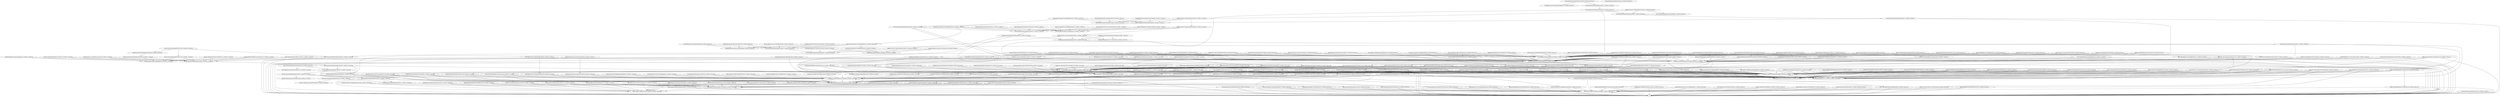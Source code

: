 digraph{rankdir=TB;MTYLt6M5U633pZn3jj4JjTUkoAru1DKpmp_20180903_02h01m51s -> 372UDGuqV59MjxEusJgYNiK6SAowZb1sFx_20180903_02h01m51s;
MErEeQot1S6RmSYUTBXmXkrks83NnsnWEg_20180902_19h05m39s -> MVPVmbbm7g3f9PF2xRV6RSoSnw8xfr8kNj_20180902_19h05m39s;
MGsG3Zc95j79nA5iJa5mHbDY5Nf37LsQVn_20180902_10h35m36s -> MGsG3Zc95j79nA5iJa5mHbDY5Nf37LsQVn_20180902_11h26m26s;
MNTbJUnyHhGH6SGEPnNAiTwqwyhBrNeP9S_20180902_06h20m23s -> MBFpJBhQGxsKf29uSPzfSaeU93k826BWHk_20180902_06h20m23s;
M8MXRBTvgoGh3Bha9Pzd5KCMgGrw5929r9_20180902_19h05m39s -> MFm2vAmja3Y7nA8XYGX346n8L7qqxcR7kr_20180902_19h05m39s;
MJa7rropYVPDa3rpZSAB7QVEKvH5sp1e8u_20180829_12h54m37s -> MJa7rropYVPDa3rpZSAB7QVEKvH5sp1e8u_20180902_02h50m33s;
MBz3NXSN1sXSzz7Lt5kUU4xunrQd2kLU79_20180901_20h11m58s -> MNK1ziJdakDUyes7Wf5VpWAXSgQ7PhRo8V_20180901_20h11m58s;
MVoVXLsqobu5K3AWJTAh4ZBSRs1J6iiMW7_20180901_20h11m58s -> MVPVmbbm7g3f9PF2xRV6RSoSnw8xfr8kNj_20180901_20h11m58s;
MA4Mqj3y6ems7oWNJMJV5wWz4HMvbxw9Jo_20180902_12h31m46s -> MVPVmbbm7g3f9PF2xRV6RSoSnw8xfr8kNj_20180902_12h31m46s;
ME46tgarHMkxojYpzXtgaUHQK94bpsfnv1_20180902_12h31m46s -> MVPVmbbm7g3f9PF2xRV6RSoSnw8xfr8kNj_20180902_12h31m46s;
M8RmdEj1eiXL2MLpaqjWAvVAikqo2b3vCx_20180902_02h50m33s -> MFUuVjw8pGg8Uji6EVersru7Vs1bcir8Ea_20180902_02h50m33s;
MNtma5xdWPaJgjWWepUjUqPqMXA9GXXeNM_20180829_02h07m47s -> MPYq1eJVWofz49Sthu161bpdzWKjRSjTWe_20180829_02h07m47s;
MDcYdkt2zTekeGsBLyDBKDSCJ1UcEzdkLs_20180901_20h11m58s -> MNK1ziJdakDUyes7Wf5VpWAXSgQ7PhRo8V_20180901_20h11m58s;
MRuhn2Wb4PQ3bMPkPckYW7oiAu1rjivsKR_20180829_02h07m47s -> MVPVmbbm7g3f9PF2xRV6RSoSnw8xfr8kNj_20180829_02h07m47s;
MTZtHAaTmPrfNDABSUUQ6yeoH5EuJ4rUyi_20180829_02h07m47s -> MPYq1eJVWofz49Sthu161bpdzWKjRSjTWe_20180829_02h07m47s;
MNtma5xdWPaJgjWWepUjUqPqMXA9GXXeNM_20180902_12h31m46s -> MVPVmbbm7g3f9PF2xRV6RSoSnw8xfr8kNj_20180902_12h31m46s;
MRuhn2Wb4PQ3bMPkPckYW7oiAu1rjivsKR_20180902_02h50m33s -> MVPVmbbm7g3f9PF2xRV6RSoSnw8xfr8kNj_20180902_02h50m33s;
MQbnjKgdLUWmD18an5ByFmGucpUzkdaqRE_20180831_12h14m15s -> MVoVXLsqobu5K3AWJTAh4ZBSRs1J6iiMW7_20180831_12h14m15s;
MBz3NXSN1sXSzz7Lt5kUU4xunrQd2kLU79_20180829_02h07m47s -> MPYq1eJVWofz49Sthu161bpdzWKjRSjTWe_20180829_02h07m47s;
MVoVXLsqobu5K3AWJTAh4ZBSRs1J6iiMW7_20180902_10h35m36s -> MVoVXLsqobu5K3AWJTAh4ZBSRs1J6iiMW7_20180902_11h26m26s;
MT5C7Hkwu2Z7ce2VgrxxUJqzqQmt4GDLt6_20180829_02h07m47s -> MT5C7Hkwu2Z7ce2VgrxxUJqzqQmt4GDLt6_20180902_02h50m33s;
MA4Mqj3y6ems7oWNJMJV5wWz4HMvbxw9Jo_20180902_02h50m33s -> MVPVmbbm7g3f9PF2xRV6RSoSnw8xfr8kNj_20180902_02h50m33s;
MTZtHAaTmPrfNDABSUUQ6yeoH5EuJ4rUyi_20180903_02h01m51s -> MVPVmbbm7g3f9PF2xRV6RSoSnw8xfr8kNj_20180903_02h01m51s;
MEh8LKtzdwnR1gCL9UVViqSH7hX3c8DVsB_20180902_12h31m46s -> MTDYGhRKJSSbGnEWAv9cDC9U3VibYEwdvD_20180902_12h31m46s;
MRXpUCGo6fWGJP8fwAFbv7LhLy8y4xyCrH_20180902_02h50m33s -> MRXpUCGo6fWGJP8fwAFbv7LhLy8y4xyCrH_20180903_02h01m51s;
MGfJvENcuxuT6Tdp94Jx9TSwk5UjTsAc6F_20180829_02h07m47s -> MVPVmbbm7g3f9PF2xRV6RSoSnw8xfr8kNj_20180829_02h07m47s;
MDKqrNEgRdyTdAx7iuQjjiunatPAQugJ22_20180902_11h26m26s -> MVoVXLsqobu5K3AWJTAh4ZBSRs1J6iiMW7_20180902_11h26m26s;
MCwoebvDe9Mwqx2U8doqVMFVP1YQD1vgw8_20180902_02h50m33s -> MFUuVjw8pGg8Uji6EVersru7Vs1bcir8Ea_20180902_02h50m33s;
MUh12TmarZTqwXqtkaZ1cCGpuanzc2hnoF_20180902_19h05m39s -> MVPVmbbm7g3f9PF2xRV6RSoSnw8xfr8kNj_20180902_19h05m39s;
MHsq7KWRdhPfiksuCTsYQUABkfM4T3Nsoz_20180829_12h54m37s -> 372UDGuqV59MjxEusJgYNiK6SAowZb1sFx_20180829_12h54m37s;
MHfsLjZoi4PJVnm9MjUyGT6nGRtLa5VUcB_20180902_02h50m33s -> MVPVmbbm7g3f9PF2xRV6RSoSnw8xfr8kNj_20180902_02h50m33s;
MGcDmTtxjeqd3V3iXrQ1JgTFf7BSJcs4RG_20180903_02h01m51s -> 372UDGuqV59MjxEusJgYNiK6SAowZb1sFx_20180903_02h01m51s;
MJa7rropYVPDa3rpZSAB7QVEKvH5sp1e8u_20180902_02h50m33s -> MVPVmbbm7g3f9PF2xRV6RSoSnw8xfr8kNj_20180902_02h50m33s;
MM4LB72dhhyQWfaCwfAXwBgzWvFgZGrKFm_20180901_20h11m58s -> MVPVmbbm7g3f9PF2xRV6RSoSnw8xfr8kNj_20180901_20h11m58s;
MC3bzVbG71gPt3EzoVrYoH6HbAxoJrhYf9_20180902_02h50m33s -> MVPVmbbm7g3f9PF2xRV6RSoSnw8xfr8kNj_20180902_02h50m33s;
MBz3NXSN1sXSzz7Lt5kUU4xunrQd2kLU79_20180902_19h05m39s -> MVPVmbbm7g3f9PF2xRV6RSoSnw8xfr8kNj_20180902_19h05m39s;
MRuhn2Wb4PQ3bMPkPckYW7oiAu1rjivsKR_20180902_02h50m33s -> MRuhn2Wb4PQ3bMPkPckYW7oiAu1rjivsKR_20180903_02h01m51s;
MREPJ21ejZVS57LvCB8wyuADXMwFvDFhUL_20180829_05h09m36s -> MVoVXLsqobu5K3AWJTAh4ZBSRs1J6iiMW7_20180829_05h09m36s;
MCwoebvDe9Mwqx2U8doqVMFVP1YQD1vgw8_20180902_02h50m33s -> MPYq1eJVWofz49Sthu161bpdzWKjRSjTWe_20180902_02h50m33s;
MAKc4btGEyiN7n7GnnzsAHRsZXjq8cnqxX_20180902_12h31m46s -> MVPVmbbm7g3f9PF2xRV6RSoSnw8xfr8kNj_20180902_12h31m46s;
MJTyG7JE5ictVpFQxPoAXhbJ59no1E9jZf_20180902_19h05m39s -> MJTyG7JE5ictVpFQxPoAXhbJ59no1E9jZf_20180903_02h01m51s;
MTZtHAaTmPrfNDABSUUQ6yeoH5EuJ4rUyi_20180902_12h31m46s -> MTZtHAaTmPrfNDABSUUQ6yeoH5EuJ4rUyi_20180902_19h05m39s;
MTYLt6M5U633pZn3jj4JjTUkoAru1DKpmp_20180829_02h07m47s -> MVPVmbbm7g3f9PF2xRV6RSoSnw8xfr8kNj_20180829_02h07m47s;
MRXpUCGo6fWGJP8fwAFbv7LhLy8y4xyCrH_20180829_02h07m47s -> MVPVmbbm7g3f9PF2xRV6RSoSnw8xfr8kNj_20180829_02h07m47s;
MKHiaSFEaAyeFsAPURu3hebCZMg9V4rZpD_20180901_20h11m58s -> MVPVmbbm7g3f9PF2xRV6RSoSnw8xfr8kNj_20180901_20h11m58s;
MCwoebvDe9Mwqx2U8doqVMFVP1YQD1vgw8_20180902_02h50m33s -> MVPVmbbm7g3f9PF2xRV6RSoSnw8xfr8kNj_20180902_02h50m33s;
MJa7rropYVPDa3rpZSAB7QVEKvH5sp1e8u_20180902_02h50m33s -> MFUuVjw8pGg8Uji6EVersru7Vs1bcir8Ea_20180902_02h50m33s;
MVoVXLsqobu5K3AWJTAh4ZBSRs1J6iiMW7_20180829_02h07m47s -> MVPVmbbm7g3f9PF2xRV6RSoSnw8xfr8kNj_20180829_02h07m47s;
MUh12TmarZTqwXqtkaZ1cCGpuanzc2hnoF_20180902_12h31m46s -> MUh12TmarZTqwXqtkaZ1cCGpuanzc2hnoF_20180902_19h05m39s;
ME46tgarHMkxojYpzXtgaUHQK94bpsfnv1_20180829_02h07m47s -> MPYq1eJVWofz49Sthu161bpdzWKjRSjTWe_20180829_02h07m47s;
MNJpJx4uuLeJ6QudMu5vUgDkYoHjqANMbE_20180901_20h11m58s -> MNK1ziJdakDUyes7Wf5VpWAXSgQ7PhRo8V_20180901_20h11m58s;
MV5Um1SJw9gyjE4PndcUK6uCNMqVnEYAtZ_20180902_02h50m33s -> MFUuVjw8pGg8Uji6EVersru7Vs1bcir8Ea_20180902_02h50m33s;
M93QbqnFraNgEtCfT37VPUjYVxVuU5w4ZZ_20180902_07h39m53s -> MAG1eRPttoUpj9Weo5XHdtGesZnkWgFpc9_20180902_07h39m53s;
MAA9dushcsQnXy3ZNA9RWpR2gxMmjXkHwD_20180902_12h31m46s -> MTDYGhRKJSSbGnEWAv9cDC9U3VibYEwdvD_20180902_12h31m46s;
MJTyG7JE5ictVpFQxPoAXhbJ59no1E9jZf_20180902_19h05m39s -> MFm2vAmja3Y7nA8XYGX346n8L7qqxcR7kr_20180902_19h05m39s;
MKq3VZ5TejNgte9Su7tJVCfkqc4wPrBM5p_20180901_11h08m47s -> MVoVXLsqobu5K3AWJTAh4ZBSRs1J6iiMW7_20180901_11h08m47s;
MRXpUCGo6fWGJP8fwAFbv7LhLy8y4xyCrH_20180903_02h01m51s -> MVPVmbbm7g3f9PF2xRV6RSoSnw8xfr8kNj_20180903_02h01m51s;
MDLL7BeGsjBPjVAHmi2kQy9qphKeEZKPrq_20180902_12h31m46s -> MTDYGhRKJSSbGnEWAv9cDC9U3VibYEwdvD_20180902_12h31m46s;
MNtma5xdWPaJgjWWepUjUqPqMXA9GXXeNM_20180829_12h54m37s -> 372UDGuqV59MjxEusJgYNiK6SAowZb1sFx_20180829_12h54m37s;
MVoVXLsqobu5K3AWJTAh4ZBSRs1J6iiMW7_20180829_12h54m37s -> MVPVmbbm7g3f9PF2xRV6RSoSnw8xfr8kNj_20180829_12h54m37s;
MVPVmbbm7g3f9PF2xRV6RSoSnw8xfr8kNj_20180901_20h11m58s -> MNK1ziJdakDUyes7Wf5VpWAXSgQ7PhRo8V_20180901_20h11m58s;
MRFuEZ4jd5drLnuB3hiThF2wd8vj7UuGt8_20180902_12h31m46s -> MRFuEZ4jd5drLnuB3hiThF2wd8vj7UuGt8_20180902_19h05m39s;
MB1tuNbXM86TL4ChVQi56eMY3XYceruTTu_20180902_02h50m33s -> MPYq1eJVWofz49Sthu161bpdzWKjRSjTWe_20180902_02h50m33s;
MVPVmbbm7g3f9PF2xRV6RSoSnw8xfr8kNj_20180902_02h50m33s -> MFUuVjw8pGg8Uji6EVersru7Vs1bcir8Ea_20180902_02h50m33s;
ME46tgarHMkxojYpzXtgaUHQK94bpsfnv1_20180829_02h07m47s -> ME46tgarHMkxojYpzXtgaUHQK94bpsfnv1_20180902_12h31m46s;
MCwoebvDe9Mwqx2U8doqVMFVP1YQD1vgw8_20180902_02h50m33s -> MCwoebvDe9Mwqx2U8doqVMFVP1YQD1vgw8_20180902_12h31m46s;
MGcDmTtxjeqd3V3iXrQ1JgTFf7BSJcs4RG_20180829_12h54m37s -> MGcDmTtxjeqd3V3iXrQ1JgTFf7BSJcs4RG_20180902_12h31m46s;
MREPJ21ejZVS57LvCB8wyuADXMwFvDFhUL_20180831_12h14m15s -> MVoVXLsqobu5K3AWJTAh4ZBSRs1J6iiMW7_20180831_12h14m15s;
MUh12TmarZTqwXqtkaZ1cCGpuanzc2hnoF_20180829_02h07m47s -> MUh12TmarZTqwXqtkaZ1cCGpuanzc2hnoF_20180829_12h54m37s;
MTZtHAaTmPrfNDABSUUQ6yeoH5EuJ4rUyi_20180829_02h07m47s -> MTZtHAaTmPrfNDABSUUQ6yeoH5EuJ4rUyi_20180829_12h54m37s;
MM4LB72dhhyQWfaCwfAXwBgzWvFgZGrKFm_20180901_20h11m58s -> MNK1ziJdakDUyes7Wf5VpWAXSgQ7PhRo8V_20180901_20h11m58s;
MBz3NXSN1sXSzz7Lt5kUU4xunrQd2kLU79_20180902_19h05m39s -> MFm2vAmja3Y7nA8XYGX346n8L7qqxcR7kr_20180902_19h05m39s;
M8G4LtqndUn5V3Y9QrR4FbBGTHJRpto6Fb_20180829_02h07m47s -> MVPVmbbm7g3f9PF2xRV6RSoSnw8xfr8kNj_20180829_02h07m47s;
MCwoebvDe9Mwqx2U8doqVMFVP1YQD1vgw8_20180901_20h11m58s -> MVPVmbbm7g3f9PF2xRV6RSoSnw8xfr8kNj_20180901_20h11m58s;
MGcDmTtxjeqd3V3iXrQ1JgTFf7BSJcs4RG_20180902_12h31m46s -> MTDYGhRKJSSbGnEWAv9cDC9U3VibYEwdvD_20180902_12h31m46s;
MNTxSL9Kzb5wZGKBxaLoBLqo1aQSbSc17x_20180829_12h54m37s -> MNTxSL9Kzb5wZGKBxaLoBLqo1aQSbSc17x_20180901_20h11m58s;
MVPVmbbm7g3f9PF2xRV6RSoSnw8xfr8kNj_20180829_02h07m47s -> MVPVmbbm7g3f9PF2xRV6RSoSnw8xfr8kNj_20180829_12h54m37s;
MEWwaHJj38M4i9Puyo9YAMLvL6GaAQ1459_20180901_11h08m47s -> MVoVXLsqobu5K3AWJTAh4ZBSRs1J6iiMW7_20180901_11h08m47s;
MCMjvsgpE3gTExGVuKj7ZWz9bFD4Z3FTzf_20180901_20h11m58s -> MNK1ziJdakDUyes7Wf5VpWAXSgQ7PhRo8V_20180901_20h11m58s;
MB1tuNbXM86TL4ChVQi56eMY3XYceruTTu_20180902_02h50m33s -> MVPVmbbm7g3f9PF2xRV6RSoSnw8xfr8kNj_20180902_02h50m33s;
MGGb2WtJ8YrCp7F22g5Y2zCK8gkmjBjMgo_20180902_12h31m46s -> MVPVmbbm7g3f9PF2xRV6RSoSnw8xfr8kNj_20180902_12h31m46s;
MEh8LKtzdwnR1gCL9UVViqSH7hX3c8DVsB_20180829_12h54m37s -> MVPVmbbm7g3f9PF2xRV6RSoSnw8xfr8kNj_20180829_12h54m37s;
MTYLt6M5U633pZn3jj4JjTUkoAru1DKpmp_20180902_12h31m46s -> MVPVmbbm7g3f9PF2xRV6RSoSnw8xfr8kNj_20180902_12h31m46s;
MFtfWT8nhm2GGrYmEMzyeyrhZn5jzHt921_20180902_12h31m46s -> MVPVmbbm7g3f9PF2xRV6RSoSnw8xfr8kNj_20180902_12h31m46s;
MVoVXLsqobu5K3AWJTAh4ZBSRs1J6iiMW7_20180902_11h26m26s -> MVoVXLsqobu5K3AWJTAh4ZBSRs1J6iiMW7_20180902_12h31m46s;
MDLL7BeGsjBPjVAHmi2kQy9qphKeEZKPrq_20180902_02h50m33s -> MDLL7BeGsjBPjVAHmi2kQy9qphKeEZKPrq_20180902_12h31m46s;
MAKc4btGEyiN7n7GnnzsAHRsZXjq8cnqxX_20180903_02h01m51s -> 372UDGuqV59MjxEusJgYNiK6SAowZb1sFx_20180903_02h01m51s;
MVoVXLsqobu5K3AWJTAh4ZBSRs1J6iiMW7_20180901_22h51m39s -> MVoVXLsqobu5K3AWJTAh4ZBSRs1J6iiMW7_20180902_02h50m33s;
MHPZYLjvmGikYDHE1TigyHvzYViQngc8fG_20180829_12h54m37s -> MVPVmbbm7g3f9PF2xRV6RSoSnw8xfr8kNj_20180829_12h54m37s;
MNJpJx4uuLeJ6QudMu5vUgDkYoHjqANMbE_20180902_02h50m33s -> MVPVmbbm7g3f9PF2xRV6RSoSnw8xfr8kNj_20180902_02h50m33s;
MTZtHAaTmPrfNDABSUUQ6yeoH5EuJ4rUyi_20180829_12h54m37s -> 372UDGuqV59MjxEusJgYNiK6SAowZb1sFx_20180829_12h54m37s;
M8PWmpVoG6MyM29x86bg5bHrQ3X7pXiGyf_20180902_10h35m36s -> M8PWmpVoG6MyM29x86bg5bHrQ3X7pXiGyf_20180902_11h26m26s;
MHfsLjZoi4PJVnm9MjUyGT6nGRtLa5VUcB_20180902_02h50m33s -> MFUuVjw8pGg8Uji6EVersru7Vs1bcir8Ea_20180902_02h50m33s;
MCmRifAcbVRDciNK3rHognrTiwbHF7mnaD_20180902_12h31m46s -> MCmRifAcbVRDciNK3rHognrTiwbHF7mnaD_20180902_19h05m39s;
MECz4f8RCzUWBhX8AaqoZgk2QbRhjxhFWa_20180902_02h50m33s -> MVPVmbbm7g3f9PF2xRV6RSoSnw8xfr8kNj_20180902_02h50m33s;
MJa7rropYVPDa3rpZSAB7QVEKvH5sp1e8u_20180829_12h54m37s -> 372UDGuqV59MjxEusJgYNiK6SAowZb1sFx_20180829_12h54m37s;
MJTyG7JE5ictVpFQxPoAXhbJ59no1E9jZf_20180903_02h01m51s -> 372UDGuqV59MjxEusJgYNiK6SAowZb1sFx_20180903_02h01m51s;
MREPJ21ejZVS57LvCB8wyuADXMwFvDFhUL_20180829_05h09m36s -> MQ71Mr3jRneA9djkgHQwKoqQswmPAMftk2_20180829_05h09m36s;
MGfJvENcuxuT6Tdp94Jx9TSwk5UjTsAc6F_20180829_02h07m47s -> MPYq1eJVWofz49Sthu161bpdzWKjRSjTWe_20180829_02h07m47s;
MB1tuNbXM86TL4ChVQi56eMY3XYceruTTu_20180903_02h01m51s -> MVPVmbbm7g3f9PF2xRV6RSoSnw8xfr8kNj_20180903_02h01m51s;
MFtfWT8nhm2GGrYmEMzyeyrhZn5jzHt921_20180829_02h07m47s -> MFtfWT8nhm2GGrYmEMzyeyrhZn5jzHt921_20180829_12h54m37s;
MTYLt6M5U633pZn3jj4JjTUkoAru1DKpmp_20180829_02h07m47s -> MTYLt6M5U633pZn3jj4JjTUkoAru1DKpmp_20180902_12h31m46s;
MUQq2pbmLefWsyjmn9H1k6YcAm7zEUhutf_20180828_20h33m23s -> MNX9xB58a7qy2w8wFaj7PEFJLSYp8hHMFU_20180828_20h33m23s;
ME46tgarHMkxojYpzXtgaUHQK94bpsfnv1_20180902_19h05m39s -> MVPVmbbm7g3f9PF2xRV6RSoSnw8xfr8kNj_20180902_19h05m39s;
MVPVmbbm7g3f9PF2xRV6RSoSnw8xfr8kNj_20180901_20h11m58s -> MVPVmbbm7g3f9PF2xRV6RSoSnw8xfr8kNj_20180902_02h50m33s;
M8RmdEj1eiXL2MLpaqjWAvVAikqo2b3vCx_20180902_02h50m33s -> MVPVmbbm7g3f9PF2xRV6RSoSnw8xfr8kNj_20180902_02h50m33s;
M8cCoN1oQXmrk8CPBGjhiexrn47mR7jX2T_20180902_11h26m26s -> MVoVXLsqobu5K3AWJTAh4ZBSRs1J6iiMW7_20180902_11h26m26s;
MTZtHAaTmPrfNDABSUUQ6yeoH5EuJ4rUyi_20180901_20h11m58s -> MVPVmbbm7g3f9PF2xRV6RSoSnw8xfr8kNj_20180901_20h11m58s;
MCVeYUtrWDgCLFC1jpajR7bWrgxdJ44f7T_20180902_19h05m39s -> MFm2vAmja3Y7nA8XYGX346n8L7qqxcR7kr_20180902_19h05m39s;
MVPVmbbm7g3f9PF2xRV6RSoSnw8xfr8kNj_20180829_02h07m47s -> MVPVmbbm7g3f9PF2xRV6RSoSnw8xfr8kNj_20180829_02h07m47s;
MVoVXLsqobu5K3AWJTAh4ZBSRs1J6iiMW7_20180902_02h50m33s -> MPYq1eJVWofz49Sthu161bpdzWKjRSjTWe_20180902_02h50m33s;
MREPJ21ejZVS57LvCB8wyuADXMwFvDFhUL_20180831_12h14m15s -> MRiinaJ6pD3QzbmthdiwEoYgRP8vux8BsU_20180831_12h14m15s;
MFtfWT8nhm2GGrYmEMzyeyrhZn5jzHt921_20180829_02h07m47s -> MVPVmbbm7g3f9PF2xRV6RSoSnw8xfr8kNj_20180829_02h07m47s;
MVoVXLsqobu5K3AWJTAh4ZBSRs1J6iiMW7_20180831_15h34m08s -> MVPVmbbm7g3f9PF2xRV6RSoSnw8xfr8kNj_20180831_15h34m08s;
MGcDmTtxjeqd3V3iXrQ1JgTFf7BSJcs4RG_20180903_02h01m51s -> MVPVmbbm7g3f9PF2xRV6RSoSnw8xfr8kNj_20180903_02h01m51s;
MPAGwUAQX1WdYWzJoJRk9XN5Nwty3p4QkN_20180902_02h50m33s -> MPYq1eJVWofz49Sthu161bpdzWKjRSjTWe_20180902_02h50m33s;
MSUTkw4kBmknxohb3KX3hko15eFjZmvcFm_20180902_02h50m33s -> MFUuVjw8pGg8Uji6EVersru7Vs1bcir8Ea_20180902_02h50m33s;
372UDGuqV59MjxEusJgYNiK6SAowZb1sFx_20180829_12h54m37s -> 372UDGuqV59MjxEusJgYNiK6SAowZb1sFx_20180903_02h01m51s;
MNJpJx4uuLeJ6QudMu5vUgDkYoHjqANMbE_20180901_20h11m58s -> MNJpJx4uuLeJ6QudMu5vUgDkYoHjqANMbE_20180902_02h50m33s;
MV5Um1SJw9gyjE4PndcUK6uCNMqVnEYAtZ_20180902_02h50m33s -> MVPVmbbm7g3f9PF2xRV6RSoSnw8xfr8kNj_20180902_02h50m33s;
MB1tuNbXM86TL4ChVQi56eMY3XYceruTTu_20180903_02h01m51s -> 372UDGuqV59MjxEusJgYNiK6SAowZb1sFx_20180903_02h01m51s;
MHfsLjZoi4PJVnm9MjUyGT6nGRtLa5VUcB_20180829_12h54m37s -> MVPVmbbm7g3f9PF2xRV6RSoSnw8xfr8kNj_20180829_12h54m37s;
MSuYiDHJoW7sHsEHcG4m8jgUKhXf2GoJG6_20180829_12h54m37s -> MSuYiDHJoW7sHsEHcG4m8jgUKhXf2GoJG6_20180902_12h31m46s;
MDLL7BeGsjBPjVAHmi2kQy9qphKeEZKPrq_20180902_02h50m33s -> MVPVmbbm7g3f9PF2xRV6RSoSnw8xfr8kNj_20180902_02h50m33s;
MAKc4btGEyiN7n7GnnzsAHRsZXjq8cnqxX_20180902_12h31m46s -> MAKc4btGEyiN7n7GnnzsAHRsZXjq8cnqxX_20180903_02h01m51s;
MNtma5xdWPaJgjWWepUjUqPqMXA9GXXeNM_20180902_12h31m46s -> MTDYGhRKJSSbGnEWAv9cDC9U3VibYEwdvD_20180902_12h31m46s;
MECz4f8RCzUWBhX8AaqoZgk2QbRhjxhFWa_20180829_02h07m47s -> MVPVmbbm7g3f9PF2xRV6RSoSnw8xfr8kNj_20180829_02h07m47s;
MTZtHAaTmPrfNDABSUUQ6yeoH5EuJ4rUyi_20180901_20h11m58s -> MTZtHAaTmPrfNDABSUUQ6yeoH5EuJ4rUyi_20180902_12h31m46s;
MQ65y8sno8TbjTkzKLpDTToa4Yx5pBz3cR_20180901_20h11m58s -> MNK1ziJdakDUyes7Wf5VpWAXSgQ7PhRo8V_20180901_20h11m58s;
MPoakQF835ARKu74EbzstikhWtXr8PgskK_20180902_06h20m23s -> MBFpJBhQGxsKf29uSPzfSaeU93k826BWHk_20180902_06h20m23s;
M8RmdEj1eiXL2MLpaqjWAvVAikqo2b3vCx_20180902_12h31m46s -> MTDYGhRKJSSbGnEWAv9cDC9U3VibYEwdvD_20180902_12h31m46s;
MGGb2WtJ8YrCp7F22g5Y2zCK8gkmjBjMgo_20180902_12h31m46s -> MTDYGhRKJSSbGnEWAv9cDC9U3VibYEwdvD_20180902_12h31m46s;
MKHiaSFEaAyeFsAPURu3hebCZMg9V4rZpD_20180902_02h50m33s -> MVPVmbbm7g3f9PF2xRV6RSoSnw8xfr8kNj_20180902_02h50m33s;
MRFuEZ4jd5drLnuB3hiThF2wd8vj7UuGt8_20180901_20h11m58s -> MNK1ziJdakDUyes7Wf5VpWAXSgQ7PhRo8V_20180901_20h11m58s;
ME46tgarHMkxojYpzXtgaUHQK94bpsfnv1_20180902_19h05m39s -> MFm2vAmja3Y7nA8XYGX346n8L7qqxcR7kr_20180902_19h05m39s;
MA4Mqj3y6ems7oWNJMJV5wWz4HMvbxw9Jo_20180902_02h50m33s -> MA4Mqj3y6ems7oWNJMJV5wWz4HMvbxw9Jo_20180902_12h31m46s;
MMNo1Jr13dZchCcMzFvztUsoQNYkzzkaWD_20180903_02h01m51s -> MVPVmbbm7g3f9PF2xRV6RSoSnw8xfr8kNj_20180903_02h01m51s;
M8RmdEj1eiXL2MLpaqjWAvVAikqo2b3vCx_20180829_12h54m37s -> M8RmdEj1eiXL2MLpaqjWAvVAikqo2b3vCx_20180902_02h50m33s;
MJTyG7JE5ictVpFQxPoAXhbJ59no1E9jZf_20180903_02h01m51s -> MVPVmbbm7g3f9PF2xRV6RSoSnw8xfr8kNj_20180903_02h01m51s;
MA4Mqj3y6ems7oWNJMJV5wWz4HMvbxw9Jo_20180829_02h07m47s -> MVPVmbbm7g3f9PF2xRV6RSoSnw8xfr8kNj_20180829_02h07m47s;
MVoVXLsqobu5K3AWJTAh4ZBSRs1J6iiMW7_20180901_20h11m58s -> MVoVXLsqobu5K3AWJTAh4ZBSRs1J6iiMW7_20180901_22h51m39s;
MGcDmTtxjeqd3V3iXrQ1JgTFf7BSJcs4RG_20180902_12h31m46s -> MVPVmbbm7g3f9PF2xRV6RSoSnw8xfr8kNj_20180902_12h31m46s;
MNTxSL9Kzb5wZGKBxaLoBLqo1aQSbSc17x_20180902_02h50m33s -> MNTxSL9Kzb5wZGKBxaLoBLqo1aQSbSc17x_20180902_19h05m39s;
MNtma5xdWPaJgjWWepUjUqPqMXA9GXXeNM_20180829_12h54m37s -> MNtma5xdWPaJgjWWepUjUqPqMXA9GXXeNM_20180902_02h50m33s;
MHfsLjZoi4PJVnm9MjUyGT6nGRtLa5VUcB_20180902_02h50m33s -> MPYq1eJVWofz49Sthu161bpdzWKjRSjTWe_20180902_02h50m33s;
MCwoebvDe9Mwqx2U8doqVMFVP1YQD1vgw8_20180829_02h07m47s -> MVPVmbbm7g3f9PF2xRV6RSoSnw8xfr8kNj_20180829_02h07m47s;
MRFuEZ4jd5drLnuB3hiThF2wd8vj7UuGt8_20180829_02h07m47s -> MPYq1eJVWofz49Sthu161bpdzWKjRSjTWe_20180829_02h07m47s;
MRuhn2Wb4PQ3bMPkPckYW7oiAu1rjivsKR_20180829_12h54m37s -> 372UDGuqV59MjxEusJgYNiK6SAowZb1sFx_20180829_12h54m37s;
MNTxSL9Kzb5wZGKBxaLoBLqo1aQSbSc17x_20180902_19h05m39s -> MFm2vAmja3Y7nA8XYGX346n8L7qqxcR7kr_20180902_19h05m39s;
MFtfWT8nhm2GGrYmEMzyeyrhZn5jzHt921_20180902_02h50m33s -> MFUuVjw8pGg8Uji6EVersru7Vs1bcir8Ea_20180902_02h50m33s;
ME9ALAtisW7LhDebe5D2eGDiM2m24ySxet_20180903_02h01m51s -> MVPVmbbm7g3f9PF2xRV6RSoSnw8xfr8kNj_20180903_02h01m51s;
MVoVXLsqobu5K3AWJTAh4ZBSRs1J6iiMW7_20180831_12h14m15s -> MVoVXLsqobu5K3AWJTAh4ZBSRs1J6iiMW7_20180831_15h34m08s;
MCwoebvDe9Mwqx2U8doqVMFVP1YQD1vgw8_20180902_12h31m46s -> MVPVmbbm7g3f9PF2xRV6RSoSnw8xfr8kNj_20180902_12h31m46s;
MVoVXLsqobu5K3AWJTAh4ZBSRs1J6iiMW7_20180902_17h52m32s -> MVoVXLsqobu5K3AWJTAh4ZBSRs1J6iiMW7_20180902_19h05m39s;
M8MXRBTvgoGh3Bha9Pzd5KCMgGrw5929r9_20180902_19h05m39s -> MVPVmbbm7g3f9PF2xRV6RSoSnw8xfr8kNj_20180902_19h05m39s;
MCVeYUtrWDgCLFC1jpajR7bWrgxdJ44f7T_20180829_02h07m47s -> MVPVmbbm7g3f9PF2xRV6RSoSnw8xfr8kNj_20180829_02h07m47s;
MMNo1Jr13dZchCcMzFvztUsoQNYkzzkaWD_20180902_02h50m33s -> MFUuVjw8pGg8Uji6EVersru7Vs1bcir8Ea_20180902_02h50m33s;
MUh12TmarZTqwXqtkaZ1cCGpuanzc2hnoF_20180902_12h31m46s -> MVPVmbbm7g3f9PF2xRV6RSoSnw8xfr8kNj_20180902_12h31m46s;
MDcYdkt2zTekeGsBLyDBKDSCJ1UcEzdkLs_20180829_02h07m47s -> MVPVmbbm7g3f9PF2xRV6RSoSnw8xfr8kNj_20180829_02h07m47s;
MB1tuNbXM86TL4ChVQi56eMY3XYceruTTu_20180902_02h50m33s -> MB1tuNbXM86TL4ChVQi56eMY3XYceruTTu_20180903_02h01m51s;
MCmRifAcbVRDciNK3rHognrTiwbHF7mnaD_20180902_02h50m33s -> MPYq1eJVWofz49Sthu161bpdzWKjRSjTWe_20180902_02h50m33s;
MAA9dushcsQnXy3ZNA9RWpR2gxMmjXkHwD_20180902_12h31m46s -> MVPVmbbm7g3f9PF2xRV6RSoSnw8xfr8kNj_20180902_12h31m46s;
MRuhn2Wb4PQ3bMPkPckYW7oiAu1rjivsKR_20180829_12h54m37s -> MVPVmbbm7g3f9PF2xRV6RSoSnw8xfr8kNj_20180829_12h54m37s;
MMNo1Jr13dZchCcMzFvztUsoQNYkzzkaWD_20180902_02h50m33s -> MVPVmbbm7g3f9PF2xRV6RSoSnw8xfr8kNj_20180902_02h50m33s;
MNTbJUnyHhGH6SGEPnNAiTwqwyhBrNeP9S_20180902_06h20m23s -> MVoVXLsqobu5K3AWJTAh4ZBSRs1J6iiMW7_20180902_06h20m23s;
MTZtHAaTmPrfNDABSUUQ6yeoH5EuJ4rUyi_20180829_12h54m37s -> MVPVmbbm7g3f9PF2xRV6RSoSnw8xfr8kNj_20180829_12h54m37s;
MBz3NXSN1sXSzz7Lt5kUU4xunrQd2kLU79_20180902_02h50m33s -> MVPVmbbm7g3f9PF2xRV6RSoSnw8xfr8kNj_20180902_02h50m33s;
MUh12TmarZTqwXqtkaZ1cCGpuanzc2hnoF_20180902_02h50m33s -> MVPVmbbm7g3f9PF2xRV6RSoSnw8xfr8kNj_20180902_02h50m33s;
MDLL7BeGsjBPjVAHmi2kQy9qphKeEZKPrq_20180902_02h50m33s -> MFUuVjw8pGg8Uji6EVersru7Vs1bcir8Ea_20180902_02h50m33s;
MA4Mqj3y6ems7oWNJMJV5wWz4HMvbxw9Jo_20180902_12h31m46s -> MTDYGhRKJSSbGnEWAv9cDC9U3VibYEwdvD_20180902_12h31m46s;
MBz3NXSN1sXSzz7Lt5kUU4xunrQd2kLU79_20180829_02h07m47s -> MVPVmbbm7g3f9PF2xRV6RSoSnw8xfr8kNj_20180829_02h07m47s;
MUh12TmarZTqwXqtkaZ1cCGpuanzc2hnoF_20180902_19h05m39s -> MFm2vAmja3Y7nA8XYGX346n8L7qqxcR7kr_20180902_19h05m39s;
MCwoebvDe9Mwqx2U8doqVMFVP1YQD1vgw8_20180829_02h07m47s -> MCwoebvDe9Mwqx2U8doqVMFVP1YQD1vgw8_20180829_12h54m37s;
MTZtHAaTmPrfNDABSUUQ6yeoH5EuJ4rUyi_20180902_19h05m39s -> MVPVmbbm7g3f9PF2xRV6RSoSnw8xfr8kNj_20180902_19h05m39s;
MRFuEZ4jd5drLnuB3hiThF2wd8vj7UuGt8_20180902_19h05m39s -> MVPVmbbm7g3f9PF2xRV6RSoSnw8xfr8kNj_20180902_19h05m39s;
MFtfWT8nhm2GGrYmEMzyeyrhZn5jzHt921_20180829_12h54m37s -> 372UDGuqV59MjxEusJgYNiK6SAowZb1sFx_20180829_12h54m37s;
MA4Mqj3y6ems7oWNJMJV5wWz4HMvbxw9Jo_20180829_12h54m37s -> MA4Mqj3y6ems7oWNJMJV5wWz4HMvbxw9Jo_20180902_02h50m33s;
MTYLt6M5U633pZn3jj4JjTUkoAru1DKpmp_20180903_02h01m51s -> MVPVmbbm7g3f9PF2xRV6RSoSnw8xfr8kNj_20180903_02h01m51s;
MEWwaHJj38M4i9Puyo9YAMLvL6GaAQ1459_20180901_11h08m47s -> MVe4KJ196b5faHvmKkvWuGZ5R8aAnqyCYj_20180901_11h08m47s;
MDAfTbHDuxfmWqK7TbJt9vQuUW6DL929FZ_20180902_06h20m23s -> MBFpJBhQGxsKf29uSPzfSaeU93k826BWHk_20180902_06h20m23s;
MVoVXLsqobu5K3AWJTAh4ZBSRs1J6iiMW7_20180902_19h05m39s -> MVPVmbbm7g3f9PF2xRV6RSoSnw8xfr8kNj_20180902_19h05m39s;
MECz4f8RCzUWBhX8AaqoZgk2QbRhjxhFWa_20180901_20h11m58s -> MVPVmbbm7g3f9PF2xRV6RSoSnw8xfr8kNj_20180901_20h11m58s;
MJa7rropYVPDa3rpZSAB7QVEKvH5sp1e8u_20180902_02h50m33s -> MJa7rropYVPDa3rpZSAB7QVEKvH5sp1e8u_20180902_12h31m46s;
MBWfq54deMpDe18kuQZW9C7BPbRf1UN2YU_20180902_19h05m39s -> MFm2vAmja3Y7nA8XYGX346n8L7qqxcR7kr_20180902_19h05m39s;
MRuhn2Wb4PQ3bMPkPckYW7oiAu1rjivsKR_20180903_02h01m51s -> MVPVmbbm7g3f9PF2xRV6RSoSnw8xfr8kNj_20180903_02h01m51s;
MTZtHAaTmPrfNDABSUUQ6yeoH5EuJ4rUyi_20180829_12h54m37s -> MTZtHAaTmPrfNDABSUUQ6yeoH5EuJ4rUyi_20180901_20h11m58s;
MQbnjKgdLUWmD18an5ByFmGucpUzkdaqRE_20180831_12h14m15s -> MRiinaJ6pD3QzbmthdiwEoYgRP8vux8BsU_20180831_12h14m15s;
MEA6vpvJS61v4L1adoEMNko1SdgajcvqaR_20180902_11h26m26s -> MP7rwbgHiEALz44q96UY4iXkbEJRXjvVoA_20180902_11h26m26s;
MJLEHy1NJeZQC6L8FyWzVqXuYwCauQheFS_20180902_02h50m33s -> MFUuVjw8pGg8Uji6EVersru7Vs1bcir8Ea_20180902_02h50m33s;
MJa7rropYVPDa3rpZSAB7QVEKvH5sp1e8u_20180829_02h07m47s -> MJa7rropYVPDa3rpZSAB7QVEKvH5sp1e8u_20180829_12h54m37s;
MKKKRa3vnvW2ZHzX3xjnEN4deU4FSAAkd6_20180901_22h51m39s -> MVoVXLsqobu5K3AWJTAh4ZBSRs1J6iiMW7_20180901_22h51m39s;
MVPVmbbm7g3f9PF2xRV6RSoSnw8xfr8kNj_20180903_02h01m51s -> 372UDGuqV59MjxEusJgYNiK6SAowZb1sFx_20180903_02h01m51s;
MRP6CViV1ZowfD38kmGcpj3csGsCnnKcrU_20180902_19h05m39s -> MVPVmbbm7g3f9PF2xRV6RSoSnw8xfr8kNj_20180902_19h05m39s;
MM4LB72dhhyQWfaCwfAXwBgzWvFgZGrKFm_20180903_02h01m51s -> 372UDGuqV59MjxEusJgYNiK6SAowZb1sFx_20180903_02h01m51s;
MTZtHAaTmPrfNDABSUUQ6yeoH5EuJ4rUyi_20180902_19h05m39s -> MFm2vAmja3Y7nA8XYGX346n8L7qqxcR7kr_20180902_19h05m39s;
M8U4yWhyXD2WKKg82mTZxDC35RJX27tJtY_20180902_13h15m20s -> MVoVXLsqobu5K3AWJTAh4ZBSRs1J6iiMW7_20180902_13h15m20s;
MJa7rropYVPDa3rpZSAB7QVEKvH5sp1e8u_20180829_02h07m47s -> MPYq1eJVWofz49Sthu161bpdzWKjRSjTWe_20180829_02h07m47s;
MSuYiDHJoW7sHsEHcG4m8jgUKhXf2GoJG6_20180829_02h07m47s -> MPYq1eJVWofz49Sthu161bpdzWKjRSjTWe_20180829_02h07m47s;
MEu9vU2cb3NZKSU2CUpfWHfHXyR5VjLBcL_20180901_11h08m47s -> MVe4KJ196b5faHvmKkvWuGZ5R8aAnqyCYj_20180901_11h08m47s;
MREPJ21ejZVS57LvCB8wyuADXMwFvDFhUL_20180901_11h08m47s -> MREPJ21ejZVS57LvCB8wyuADXMwFvDFhUL_20180901_22h51m39s;
MKHiaSFEaAyeFsAPURu3hebCZMg9V4rZpD_20180901_20h11m58s -> MNK1ziJdakDUyes7Wf5VpWAXSgQ7PhRo8V_20180901_20h11m58s;
MVPVmbbm7g3f9PF2xRV6RSoSnw8xfr8kNj_20180902_19h05m39s -> MFm2vAmja3Y7nA8XYGX346n8L7qqxcR7kr_20180902_19h05m39s;
MNTxSL9Kzb5wZGKBxaLoBLqo1aQSbSc17x_20180901_20h11m58s -> MVPVmbbm7g3f9PF2xRV6RSoSnw8xfr8kNj_20180901_20h11m58s;
M8RmdEj1eiXL2MLpaqjWAvVAikqo2b3vCx_20180829_12h54m37s -> MVPVmbbm7g3f9PF2xRV6RSoSnw8xfr8kNj_20180829_12h54m37s;
MECz4f8RCzUWBhX8AaqoZgk2QbRhjxhFWa_20180829_02h07m47s -> MPYq1eJVWofz49Sthu161bpdzWKjRSjTWe_20180829_02h07m47s;
M8wNsQaL7kr63pANsrwwYmBQNx8HHweoUq_20180902_07h39m53s -> MVoVXLsqobu5K3AWJTAh4ZBSRs1J6iiMW7_20180902_07h39m53s;
MDLL7BeGsjBPjVAHmi2kQy9qphKeEZKPrq_20180829_12h54m37s -> MDLL7BeGsjBPjVAHmi2kQy9qphKeEZKPrq_20180902_02h50m33s;
MNtma5xdWPaJgjWWepUjUqPqMXA9GXXeNM_20180902_02h50m33s -> MNtma5xdWPaJgjWWepUjUqPqMXA9GXXeNM_20180902_12h31m46s;
MCwoebvDe9Mwqx2U8doqVMFVP1YQD1vgw8_20180829_02h07m47s -> MPYq1eJVWofz49Sthu161bpdzWKjRSjTWe_20180829_02h07m47s;
MRP6CViV1ZowfD38kmGcpj3csGsCnnKcrU_20180902_19h05m39s -> MFm2vAmja3Y7nA8XYGX346n8L7qqxcR7kr_20180902_19h05m39s;
MV7XPhjuJ4T8rZGJVp1RGZj2cctmPFYwsJ_20180902_12h31m46s -> MVPVmbbm7g3f9PF2xRV6RSoSnw8xfr8kNj_20180902_12h31m46s;
MEA6vpvJS61v4L1adoEMNko1SdgajcvqaR_20180902_11h26m26s -> MVoVXLsqobu5K3AWJTAh4ZBSRs1J6iiMW7_20180902_11h26m26s;
MU8Vc7ZQwsxD3NNmkcF831qfP978DPwgWz_20180902_02h50m33s -> MPYq1eJVWofz49Sthu161bpdzWKjRSjTWe_20180902_02h50m33s;
MEZiCuNMm35LGTPjP1YD9bjfFWLftYdV24_20180902_12h31m46s -> MTDYGhRKJSSbGnEWAv9cDC9U3VibYEwdvD_20180902_12h31m46s;
MF8KVkiJQhDQcavCUve291ivpEeVwM2J6S_20180829_12h54m37s -> 372UDGuqV59MjxEusJgYNiK6SAowZb1sFx_20180829_12h54m37s;
MU8Vc7ZQwsxD3NNmkcF831qfP978DPwgWz_20180902_02h50m33s -> MFUuVjw8pGg8Uji6EVersru7Vs1bcir8Ea_20180902_02h50m33s;
MECz4f8RCzUWBhX8AaqoZgk2QbRhjxhFWa_20180901_20h11m58s -> MNK1ziJdakDUyes7Wf5VpWAXSgQ7PhRo8V_20180901_20h11m58s;
M8wNsQaL7kr63pANsrwwYmBQNx8HHweoUq_20180902_07h39m53s -> MAG1eRPttoUpj9Weo5XHdtGesZnkWgFpc9_20180902_07h39m53s;
MKq3VZ5TejNgte9Su7tJVCfkqc4wPrBM5p_20180901_11h08m47s -> MVe4KJ196b5faHvmKkvWuGZ5R8aAnqyCYj_20180901_11h08m47s;
MVPVmbbm7g3f9PF2xRV6RSoSnw8xfr8kNj_20180829_02h07m47s -> MPYq1eJVWofz49Sthu161bpdzWKjRSjTWe_20180829_02h07m47s;
MECz4f8RCzUWBhX8AaqoZgk2QbRhjxhFWa_20180902_02h50m33s -> MPYq1eJVWofz49Sthu161bpdzWKjRSjTWe_20180902_02h50m33s;
MCmRifAcbVRDciNK3rHognrTiwbHF7mnaD_20180902_12h31m46s -> MVPVmbbm7g3f9PF2xRV6RSoSnw8xfr8kNj_20180902_12h31m46s;
MMSNVMLKVeHQ7miL3wCN7VgRgWqRjXHvCF_20180903_02h01m51s -> 372UDGuqV59MjxEusJgYNiK6SAowZb1sFx_20180903_02h01m51s;
MP1zvKeGorakWW8ANfmw6AwZoUHWvVTMJc_20180829_12h54m37s -> 372UDGuqV59MjxEusJgYNiK6SAowZb1sFx_20180829_12h54m37s;
MVKMLVZcU9MbPnwH5EmEgxpRXj9STe6rP6_20180902_02h50m33s -> MPYq1eJVWofz49Sthu161bpdzWKjRSjTWe_20180902_02h50m33s;
MA4Mqj3y6ems7oWNJMJV5wWz4HMvbxw9Jo_20180829_02h07m47s -> MPYq1eJVWofz49Sthu161bpdzWKjRSjTWe_20180829_02h07m47s;
MPoSPTx1c47QAc1uNMtiiHqD3xceBaMVqa_20180829_02h07m47s -> MPoSPTx1c47QAc1uNMtiiHqD3xceBaMVqa_20180829_12h54m37s;
MRFuEZ4jd5drLnuB3hiThF2wd8vj7UuGt8_20180902_12h31m46s -> MVPVmbbm7g3f9PF2xRV6RSoSnw8xfr8kNj_20180902_12h31m46s;
MGfJvENcuxuT6Tdp94Jx9TSwk5UjTsAc6F_20180829_12h54m37s -> MVPVmbbm7g3f9PF2xRV6RSoSnw8xfr8kNj_20180829_12h54m37s;
M8wNsQaL7kr63pANsrwwYmBQNx8HHweoUq_20180902_06h20m23s -> M8wNsQaL7kr63pANsrwwYmBQNx8HHweoUq_20180902_07h39m53s;
MBz3NXSN1sXSzz7Lt5kUU4xunrQd2kLU79_20180902_02h50m33s -> MFUuVjw8pGg8Uji6EVersru7Vs1bcir8Ea_20180902_02h50m33s;
MC3bzVbG71gPt3EzoVrYoH6HbAxoJrhYf9_20180902_12h31m46s -> MTDYGhRKJSSbGnEWAv9cDC9U3VibYEwdvD_20180902_12h31m46s;
MCwoebvDe9Mwqx2U8doqVMFVP1YQD1vgw8_20180902_19h05m39s -> MFm2vAmja3Y7nA8XYGX346n8L7qqxcR7kr_20180902_19h05m39s;
MNTxSL9Kzb5wZGKBxaLoBLqo1aQSbSc17x_20180902_02h50m33s -> MFUuVjw8pGg8Uji6EVersru7Vs1bcir8Ea_20180902_02h50m33s;
MDLL7BeGsjBPjVAHmi2kQy9qphKeEZKPrq_20180829_12h54m37s -> 372UDGuqV59MjxEusJgYNiK6SAowZb1sFx_20180829_12h54m37s;
MPAGwUAQX1WdYWzJoJRk9XN5Nwty3p4QkN_20180902_02h50m33s -> MFUuVjw8pGg8Uji6EVersru7Vs1bcir8Ea_20180902_02h50m33s;
MUh12TmarZTqwXqtkaZ1cCGpuanzc2hnoF_20180829_02h07m47s -> MVPVmbbm7g3f9PF2xRV6RSoSnw8xfr8kNj_20180829_02h07m47s;
MVoVXLsqobu5K3AWJTAh4ZBSRs1J6iiMW7_20180829_02h07m47s -> MPYq1eJVWofz49Sthu161bpdzWKjRSjTWe_20180829_02h07m47s;
MNTxSL9Kzb5wZGKBxaLoBLqo1aQSbSc17x_20180829_02h07m47s -> MVPVmbbm7g3f9PF2xRV6RSoSnw8xfr8kNj_20180829_02h07m47s;
MRXpUCGo6fWGJP8fwAFbv7LhLy8y4xyCrH_20180902_02h50m33s -> MPYq1eJVWofz49Sthu161bpdzWKjRSjTWe_20180902_02h50m33s;
MKHiaSFEaAyeFsAPURu3hebCZMg9V4rZpD_20180902_02h50m33s -> MFUuVjw8pGg8Uji6EVersru7Vs1bcir8Ea_20180902_02h50m33s;
M977fpC94jr678yvkzFTiHSyPLwFLtk33c_20180903_02h01m51s -> 372UDGuqV59MjxEusJgYNiK6SAowZb1sFx_20180903_02h01m51s;
MRFuEZ4jd5drLnuB3hiThF2wd8vj7UuGt8_20180829_12h54m37s -> MRFuEZ4jd5drLnuB3hiThF2wd8vj7UuGt8_20180901_20h11m58s;
MRXpUCGo6fWGJP8fwAFbv7LhLy8y4xyCrH_20180902_02h50m33s -> MVPVmbbm7g3f9PF2xRV6RSoSnw8xfr8kNj_20180902_02h50m33s;
MEBayojHSTcTnQM2aFFivDF9TDBWzVapGK_20180902_02h50m33s -> MPYq1eJVWofz49Sthu161bpdzWKjRSjTWe_20180902_02h50m33s;
MJa7rropYVPDa3rpZSAB7QVEKvH5sp1e8u_20180902_12h31m46s -> MTDYGhRKJSSbGnEWAv9cDC9U3VibYEwdvD_20180902_12h31m46s;
MMrd72e3PJovP9GwWYbEJtd6nL7xYaFNBd_20180903_02h01m51s -> 372UDGuqV59MjxEusJgYNiK6SAowZb1sFx_20180903_02h01m51s;
MCwoebvDe9Mwqx2U8doqVMFVP1YQD1vgw8_20180903_02h01m51s -> 372UDGuqV59MjxEusJgYNiK6SAowZb1sFx_20180903_02h01m51s;
MExUJ6Ctj7wJcYhNZWx8g65Bc8i5xQwyGh_20180902_22h00m45s -> MVoVXLsqobu5K3AWJTAh4ZBSRs1J6iiMW7_20180902_22h00m45s;
MTYLt6M5U633pZn3jj4JjTUkoAru1DKpmp_20180829_02h07m47s -> MPYq1eJVWofz49Sthu161bpdzWKjRSjTWe_20180829_02h07m47s;
MVoVXLsqobu5K3AWJTAh4ZBSRs1J6iiMW7_20180902_12h31m46s -> MVPVmbbm7g3f9PF2xRV6RSoSnw8xfr8kNj_20180902_12h31m46s;
MH7iB3uiHMtCmrvgFP3as3Y8vNKRhj2FdE_20180903_02h01m51s -> 372UDGuqV59MjxEusJgYNiK6SAowZb1sFx_20180903_02h01m51s;
MHsq7KWRdhPfiksuCTsYQUABkfM4T3Nsoz_20180829_02h07m47s -> MHsq7KWRdhPfiksuCTsYQUABkfM4T3Nsoz_20180829_12h54m37s;
MFtfWT8nhm2GGrYmEMzyeyrhZn5jzHt921_20180902_02h50m33s -> MFtfWT8nhm2GGrYmEMzyeyrhZn5jzHt921_20180902_12h31m46s;
MFtfWT8nhm2GGrYmEMzyeyrhZn5jzHt921_20180901_20h11m58s -> MNK1ziJdakDUyes7Wf5VpWAXSgQ7PhRo8V_20180901_20h11m58s;
MRFuEZ4jd5drLnuB3hiThF2wd8vj7UuGt8_20180829_12h54m37s -> 372UDGuqV59MjxEusJgYNiK6SAowZb1sFx_20180829_12h54m37s;
MDLL7BeGsjBPjVAHmi2kQy9qphKeEZKPrq_20180903_02h01m51s -> 372UDGuqV59MjxEusJgYNiK6SAowZb1sFx_20180903_02h01m51s;
M8wNsQaL7kr63pANsrwwYmBQNx8HHweoUq_20180831_12h14m15s -> MRiinaJ6pD3QzbmthdiwEoYgRP8vux8BsU_20180831_12h14m15s;
MSUTkw4kBmknxohb3KX3hko15eFjZmvcFm_20180902_02h50m33s -> MVPVmbbm7g3f9PF2xRV6RSoSnw8xfr8kNj_20180902_02h50m33s;
MFckG1iHPNAp9bUdC3Ta3yLHvPddPL82sn_20180902_11h26m26s -> MP7rwbgHiEALz44q96UY4iXkbEJRXjvVoA_20180902_11h26m26s;
MC3bzVbG71gPt3EzoVrYoH6HbAxoJrhYf9_20180829_02h07m47s -> MC3bzVbG71gPt3EzoVrYoH6HbAxoJrhYf9_20180901_20h11m58s;
MCwoebvDe9Mwqx2U8doqVMFVP1YQD1vgw8_20180829_12h54m37s -> MCwoebvDe9Mwqx2U8doqVMFVP1YQD1vgw8_20180901_20h11m58s;
MVyuQZsmjCYSdzS6hjjcXeeMp13yKhfWF6_20180902_02h50m33s -> MPYq1eJVWofz49Sthu161bpdzWKjRSjTWe_20180902_02h50m33s;
MFtfWT8nhm2GGrYmEMzyeyrhZn5jzHt921_20180902_12h31m46s -> MTDYGhRKJSSbGnEWAv9cDC9U3VibYEwdvD_20180902_12h31m46s;
M8RmdEj1eiXL2MLpaqjWAvVAikqo2b3vCx_20180829_02h07m47s -> MPYq1eJVWofz49Sthu161bpdzWKjRSjTWe_20180829_02h07m47s;
MRXpUCGo6fWGJP8fwAFbv7LhLy8y4xyCrH_20180903_02h01m51s -> 372UDGuqV59MjxEusJgYNiK6SAowZb1sFx_20180903_02h01m51s;
M8wNsQaL7kr63pANsrwwYmBQNx8HHweoUq_20180901_11h08m47s -> MVe4KJ196b5faHvmKkvWuGZ5R8aAnqyCYj_20180901_11h08m47s;
MRFuEZ4jd5drLnuB3hiThF2wd8vj7UuGt8_20180902_02h50m33s -> MFUuVjw8pGg8Uji6EVersru7Vs1bcir8Ea_20180902_02h50m33s;
MC3bzVbG71gPt3EzoVrYoH6HbAxoJrhYf9_20180901_20h11m58s -> MVPVmbbm7g3f9PF2xRV6RSoSnw8xfr8kNj_20180901_20h11m58s;
MRFuEZ4jd5drLnuB3hiThF2wd8vj7UuGt8_20180902_12h31m46s -> MTDYGhRKJSSbGnEWAv9cDC9U3VibYEwdvD_20180902_12h31m46s;
MTbwx3KtjqNWEKLxKLGuUdRpcRwtDxCJ1f_20180831_12h14m15s -> MRiinaJ6pD3QzbmthdiwEoYgRP8vux8BsU_20180831_12h14m15s;
MCVeYUtrWDgCLFC1jpajR7bWrgxdJ44f7T_20180829_02h07m47s -> MPYq1eJVWofz49Sthu161bpdzWKjRSjTWe_20180829_02h07m47s;
MRFuEZ4jd5drLnuB3hiThF2wd8vj7UuGt8_20180902_02h50m33s -> MRFuEZ4jd5drLnuB3hiThF2wd8vj7UuGt8_20180902_12h31m46s;
MMNo1Jr13dZchCcMzFvztUsoQNYkzzkaWD_20180902_02h50m33s -> MMNo1Jr13dZchCcMzFvztUsoQNYkzzkaWD_20180903_02h01m51s;
MVoVXLsqobu5K3AWJTAh4ZBSRs1J6iiMW7_20180902_13h15m20s -> MVoVXLsqobu5K3AWJTAh4ZBSRs1J6iiMW7_20180902_17h52m32s;
MUf4WjP13Txtma2BJoqYEPcU9LnfCvUT9i_20180902_02h50m33s -> MVPVmbbm7g3f9PF2xRV6RSoSnw8xfr8kNj_20180902_02h50m33s;
MFtfWT8nhm2GGrYmEMzyeyrhZn5jzHt921_20180901_20h11m58s -> MVPVmbbm7g3f9PF2xRV6RSoSnw8xfr8kNj_20180901_20h11m58s;
MT5C7Hkwu2Z7ce2VgrxxUJqzqQmt4GDLt6_20180902_02h50m33s -> MPYq1eJVWofz49Sthu161bpdzWKjRSjTWe_20180902_02h50m33s;
MCwoebvDe9Mwqx2U8doqVMFVP1YQD1vgw8_20180902_12h31m46s -> MTDYGhRKJSSbGnEWAv9cDC9U3VibYEwdvD_20180902_12h31m46s;
MCmRifAcbVRDciNK3rHognrTiwbHF7mnaD_20180829_02h07m47s -> MCmRifAcbVRDciNK3rHognrTiwbHF7mnaD_20180902_02h50m33s;
MDLL7BeGsjBPjVAHmi2kQy9qphKeEZKPrq_20180829_02h07m47s -> MVPVmbbm7g3f9PF2xRV6RSoSnw8xfr8kNj_20180829_02h07m47s;
MM4LB72dhhyQWfaCwfAXwBgzWvFgZGrKFm_20180902_02h50m33s -> MFUuVjw8pGg8Uji6EVersru7Vs1bcir8Ea_20180902_02h50m33s;
MBhMzKS14RKL92WQJ5Wo2Zrx28tPWFHZcK_20180829_02h07m47s -> MVPVmbbm7g3f9PF2xRV6RSoSnw8xfr8kNj_20180829_02h07m47s;
MVoVXLsqobu5K3AWJTAh4ZBSRs1J6iiMW7_20180902_12h31m46s -> MVoVXLsqobu5K3AWJTAh4ZBSRs1J6iiMW7_20180902_13h15m20s;
MRFuEZ4jd5drLnuB3hiThF2wd8vj7UuGt8_20180902_19h05m39s -> MFm2vAmja3Y7nA8XYGX346n8L7qqxcR7kr_20180902_19h05m39s;
MUh12TmarZTqwXqtkaZ1cCGpuanzc2hnoF_20180902_12h31m46s -> MTDYGhRKJSSbGnEWAv9cDC9U3VibYEwdvD_20180902_12h31m46s;
MHsq7KWRdhPfiksuCTsYQUABkfM4T3Nsoz_20180829_12h54m37s -> MVPVmbbm7g3f9PF2xRV6RSoSnw8xfr8kNj_20180829_12h54m37s;
MKKKRa3vnvW2ZHzX3xjnEN4deU4FSAAkd6_20180901_22h51m39s -> MAbtYQ5NRsdxaQKQ2y617L74jUjVA2DtW5_20180901_22h51m39s;
MA4Mqj3y6ems7oWNJMJV5wWz4HMvbxw9Jo_20180902_02h50m33s -> MFUuVjw8pGg8Uji6EVersru7Vs1bcir8Ea_20180902_02h50m33s;
MDLL7BeGsjBPjVAHmi2kQy9qphKeEZKPrq_20180903_02h01m51s -> MVPVmbbm7g3f9PF2xRV6RSoSnw8xfr8kNj_20180903_02h01m51s;
MVPVmbbm7g3f9PF2xRV6RSoSnw8xfr8kNj_20180902_12h31m46s -> MTDYGhRKJSSbGnEWAv9cDC9U3VibYEwdvD_20180902_12h31m46s;
MExUJ6Ctj7wJcYhNZWx8g65Bc8i5xQwyGh_20180902_22h00m45s -> MFnE2u7TtB2GbiAGy7xmhxPi9GeoftGWYP_20180902_22h00m45s;
MV5Um1SJw9gyjE4PndcUK6uCNMqVnEYAtZ_20180902_02h50m33s -> MPYq1eJVWofz49Sthu161bpdzWKjRSjTWe_20180902_02h50m33s;
MJTyG7JE5ictVpFQxPoAXhbJ59no1E9jZf_20180902_19h05m39s -> MVPVmbbm7g3f9PF2xRV6RSoSnw8xfr8kNj_20180902_19h05m39s;
MMNo1Jr13dZchCcMzFvztUsoQNYkzzkaWD_20180903_02h01m51s -> 372UDGuqV59MjxEusJgYNiK6SAowZb1sFx_20180903_02h01m51s;
MPYq1eJVWofz49Sthu161bpdzWKjRSjTWe_20180829_02h07m47s -> MPYq1eJVWofz49Sthu161bpdzWKjRSjTWe_20180831_15h34m08s;
MDLL7BeGsjBPjVAHmi2kQy9qphKeEZKPrq_20180829_12h54m37s -> MVPVmbbm7g3f9PF2xRV6RSoSnw8xfr8kNj_20180829_12h54m37s;
MRXpUCGo6fWGJP8fwAFbv7LhLy8y4xyCrH_20180902_02h50m33s -> MFUuVjw8pGg8Uji6EVersru7Vs1bcir8Ea_20180902_02h50m33s;
MCmRifAcbVRDciNK3rHognrTiwbHF7mnaD_20180829_02h07m47s -> MVPVmbbm7g3f9PF2xRV6RSoSnw8xfr8kNj_20180829_02h07m47s;
MVoVXLsqobu5K3AWJTAh4ZBSRs1J6iiMW7_20180902_22h00m45s -> MVoVXLsqobu5K3AWJTAh4ZBSRs1J6iiMW7_20180903_02h01m51s;
MAKc4btGEyiN7n7GnnzsAHRsZXjq8cnqxX_20180902_12h31m46s -> MTDYGhRKJSSbGnEWAv9cDC9U3VibYEwdvD_20180902_12h31m46s;
MUf4WjP13Txtma2BJoqYEPcU9LnfCvUT9i_20180902_02h50m33s -> MPYq1eJVWofz49Sthu161bpdzWKjRSjTWe_20180902_02h50m33s;
MSuYiDHJoW7sHsEHcG4m8jgUKhXf2GoJG6_20180829_12h54m37s -> 372UDGuqV59MjxEusJgYNiK6SAowZb1sFx_20180829_12h54m37s;
MUh12TmarZTqwXqtkaZ1cCGpuanzc2hnoF_20180902_02h50m33s -> MUh12TmarZTqwXqtkaZ1cCGpuanzc2hnoF_20180902_12h31m46s;
MDLL7BeGsjBPjVAHmi2kQy9qphKeEZKPrq_20180902_12h31m46s -> MVPVmbbm7g3f9PF2xRV6RSoSnw8xfr8kNj_20180902_12h31m46s;
MRuhn2Wb4PQ3bMPkPckYW7oiAu1rjivsKR_20180829_02h07m47s -> MPYq1eJVWofz49Sthu161bpdzWKjRSjTWe_20180829_02h07m47s;
MBz3NXSN1sXSzz7Lt5kUU4xunrQd2kLU79_20180902_12h31m46s -> MVPVmbbm7g3f9PF2xRV6RSoSnw8xfr8kNj_20180902_12h31m46s;
MVPVmbbm7g3f9PF2xRV6RSoSnw8xfr8kNj_20180902_02h50m33s -> MVPVmbbm7g3f9PF2xRV6RSoSnw8xfr8kNj_20180902_02h50m33s;
MQo9P7dGzPjQy1nqUqwu9NU76ijenzxW5X_20180902_07h39m53s -> MAG1eRPttoUpj9Weo5XHdtGesZnkWgFpc9_20180902_07h39m53s;
MTZtHAaTmPrfNDABSUUQ6yeoH5EuJ4rUyi_20180902_12h31m46s -> MTDYGhRKJSSbGnEWAv9cDC9U3VibYEwdvD_20180902_12h31m46s;
MDcYdkt2zTekeGsBLyDBKDSCJ1UcEzdkLs_20180901_20h11m58s -> MVPVmbbm7g3f9PF2xRV6RSoSnw8xfr8kNj_20180901_20h11m58s;
MHfsLjZoi4PJVnm9MjUyGT6nGRtLa5VUcB_20180829_12h54m37s -> MHfsLjZoi4PJVnm9MjUyGT6nGRtLa5VUcB_20180902_02h50m33s;
MCVeYUtrWDgCLFC1jpajR7bWrgxdJ44f7T_20180903_02h01m51s -> 372UDGuqV59MjxEusJgYNiK6SAowZb1sFx_20180903_02h01m51s;
MNTxSL9Kzb5wZGKBxaLoBLqo1aQSbSc17x_20180901_20h11m58s -> MNTxSL9Kzb5wZGKBxaLoBLqo1aQSbSc17x_20180902_02h50m33s;
MJLEHy1NJeZQC6L8FyWzVqXuYwCauQheFS_20180902_02h50m33s -> MPYq1eJVWofz49Sthu161bpdzWKjRSjTWe_20180902_02h50m33s;
MVoVXLsqobu5K3AWJTAh4ZBSRs1J6iiMW7_20180831_15h34m08s -> MPYq1eJVWofz49Sthu161bpdzWKjRSjTWe_20180831_15h34m08s;
MDLL7BeGsjBPjVAHmi2kQy9qphKeEZKPrq_20180902_12h31m46s -> MDLL7BeGsjBPjVAHmi2kQy9qphKeEZKPrq_20180903_02h01m51s;
MSuYiDHJoW7sHsEHcG4m8jgUKhXf2GoJG6_20180902_12h31m46s -> MVPVmbbm7g3f9PF2xRV6RSoSnw8xfr8kNj_20180902_12h31m46s;
MM4LB72dhhyQWfaCwfAXwBgzWvFgZGrKFm_20180902_02h50m33s -> MM4LB72dhhyQWfaCwfAXwBgzWvFgZGrKFm_20180903_02h01m51s;
MExd5SP1gcRJKB2KC9KcVSUATKKANNNnrP_20180902_12h31m46s -> MTDYGhRKJSSbGnEWAv9cDC9U3VibYEwdvD_20180902_12h31m46s;
MRFuEZ4jd5drLnuB3hiThF2wd8vj7UuGt8_20180902_02h50m33s -> MPYq1eJVWofz49Sthu161bpdzWKjRSjTWe_20180902_02h50m33s;
MPoSPTx1c47QAc1uNMtiiHqD3xceBaMVqa_20180829_12h54m37s -> 372UDGuqV59MjxEusJgYNiK6SAowZb1sFx_20180829_12h54m37s;
MSuYiDHJoW7sHsEHcG4m8jgUKhXf2GoJG6_20180829_02h07m47s -> MSuYiDHJoW7sHsEHcG4m8jgUKhXf2GoJG6_20180829_12h54m37s;
MF8KVkiJQhDQcavCUve291ivpEeVwM2J6S_20180829_12h54m37s -> MVPVmbbm7g3f9PF2xRV6RSoSnw8xfr8kNj_20180829_12h54m37s;
MBz3NXSN1sXSzz7Lt5kUU4xunrQd2kLU79_20180901_20h11m58s -> MVPVmbbm7g3f9PF2xRV6RSoSnw8xfr8kNj_20180901_20h11m58s;
MSuYiDHJoW7sHsEHcG4m8jgUKhXf2GoJG6_20180829_12h54m37s -> MVPVmbbm7g3f9PF2xRV6RSoSnw8xfr8kNj_20180829_12h54m37s;
MVoVXLsqobu5K3AWJTAh4ZBSRs1J6iiMW7_20180831_15h34m08s -> MVoVXLsqobu5K3AWJTAh4ZBSRs1J6iiMW7_20180901_11h08m47s;
MC3bzVbG71gPt3EzoVrYoH6HbAxoJrhYf9_20180829_02h07m47s -> MPYq1eJVWofz49Sthu161bpdzWKjRSjTWe_20180829_02h07m47s;
MGsG3Zc95j79nA5iJa5mHbDY5Nf37LsQVn_20180902_10h35m36s -> M8PWmpVoG6MyM29x86bg5bHrQ3X7pXiGyf_20180902_10h35m36s;
MNTxSL9Kzb5wZGKBxaLoBLqo1aQSbSc17x_20180901_20h11m58s -> MNK1ziJdakDUyes7Wf5VpWAXSgQ7PhRo8V_20180901_20h11m58s;
MH7iB3uiHMtCmrvgFP3as3Y8vNKRhj2FdE_20180903_02h01m51s -> MVPVmbbm7g3f9PF2xRV6RSoSnw8xfr8kNj_20180903_02h01m51s;
MVPVmbbm7g3f9PF2xRV6RSoSnw8xfr8kNj_20180902_02h50m33s -> MPYq1eJVWofz49Sthu161bpdzWKjRSjTWe_20180902_02h50m33s;
MVoVXLsqobu5K3AWJTAh4ZBSRs1J6iiMW7_20180902_06h20m23s -> MVoVXLsqobu5K3AWJTAh4ZBSRs1J6iiMW7_20180902_07h39m53s;
MM4LB72dhhyQWfaCwfAXwBgzWvFgZGrKFm_20180829_12h54m37s -> MVPVmbbm7g3f9PF2xRV6RSoSnw8xfr8kNj_20180829_12h54m37s;
MSuYiDHJoW7sHsEHcG4m8jgUKhXf2GoJG6_20180902_12h31m46s -> MTDYGhRKJSSbGnEWAv9cDC9U3VibYEwdvD_20180902_12h31m46s;
MFtfWT8nhm2GGrYmEMzyeyrhZn5jzHt921_20180829_12h54m37s -> MVPVmbbm7g3f9PF2xRV6RSoSnw8xfr8kNj_20180829_12h54m37s;
MFckG1iHPNAp9bUdC3Ta3yLHvPddPL82sn_20180902_11h26m26s -> MVoVXLsqobu5K3AWJTAh4ZBSRs1J6iiMW7_20180902_11h26m26s;
MEu9vU2cb3NZKSU2CUpfWHfHXyR5VjLBcL_20180901_11h08m47s -> MVoVXLsqobu5K3AWJTAh4ZBSRs1J6iiMW7_20180901_11h08m47s;
MT5C7Hkwu2Z7ce2VgrxxUJqzqQmt4GDLt6_20180829_02h07m47s -> MPYq1eJVWofz49Sthu161bpdzWKjRSjTWe_20180829_02h07m47s;
MDLL7BeGsjBPjVAHmi2kQy9qphKeEZKPrq_20180902_02h50m33s -> MPYq1eJVWofz49Sthu161bpdzWKjRSjTWe_20180902_02h50m33s;
MNtma5xdWPaJgjWWepUjUqPqMXA9GXXeNM_20180829_02h07m47s -> MNtma5xdWPaJgjWWepUjUqPqMXA9GXXeNM_20180829_12h54m37s;
MUbqYet1Db9wGPv9QysL1TGAmhoWmrypDY_20180901_11h08m47s -> MVe4KJ196b5faHvmKkvWuGZ5R8aAnqyCYj_20180901_11h08m47s;
MAKc4btGEyiN7n7GnnzsAHRsZXjq8cnqxX_20180903_02h01m51s -> MVPVmbbm7g3f9PF2xRV6RSoSnw8xfr8kNj_20180903_02h01m51s;
MEBayojHSTcTnQM2aFFivDF9TDBWzVapGK_20180902_02h50m33s -> MVPVmbbm7g3f9PF2xRV6RSoSnw8xfr8kNj_20180902_02h50m33s;
MEBayojHSTcTnQM2aFFivDF9TDBWzVapGK_20180902_02h50m33s -> MFUuVjw8pGg8Uji6EVersru7Vs1bcir8Ea_20180902_02h50m33s;
MC3bzVbG71gPt3EzoVrYoH6HbAxoJrhYf9_20180901_20h11m58s -> MNK1ziJdakDUyes7Wf5VpWAXSgQ7PhRo8V_20180901_20h11m58s;
MNtma5xdWPaJgjWWepUjUqPqMXA9GXXeNM_20180902_02h50m33s -> MPYq1eJVWofz49Sthu161bpdzWKjRSjTWe_20180902_02h50m33s;
MVPVmbbm7g3f9PF2xRV6RSoSnw8xfr8kNj_20180829_12h54m37s -> MVPVmbbm7g3f9PF2xRV6RSoSnw8xfr8kNj_20180831_15h34m08s;
MC3bzVbG71gPt3EzoVrYoH6HbAxoJrhYf9_20180902_12h31m46s -> MVPVmbbm7g3f9PF2xRV6RSoSnw8xfr8kNj_20180902_12h31m46s;
MJa7rropYVPDa3rpZSAB7QVEKvH5sp1e8u_20180829_12h54m37s -> MVPVmbbm7g3f9PF2xRV6RSoSnw8xfr8kNj_20180829_12h54m37s;
MJowYQ3Ui1MKKKeWoGrZtEiiMtjwzpct4b_20180902_12h31m46s -> MTDYGhRKJSSbGnEWAv9cDC9U3VibYEwdvD_20180902_12h31m46s;
MVoVXLsqobu5K3AWJTAh4ZBSRs1J6iiMW7_20180829_05h09m36s -> MVoVXLsqobu5K3AWJTAh4ZBSRs1J6iiMW7_20180829_12h54m37s;
MK57KejEa7nWvCyyUaEnnHL9jCfFXmzFe9_20180829_12h54m37s -> MVPVmbbm7g3f9PF2xRV6RSoSnw8xfr8kNj_20180829_12h54m37s;
MREPJ21ejZVS57LvCB8wyuADXMwFvDFhUL_20180901_22h51m39s -> MAbtYQ5NRsdxaQKQ2y617L74jUjVA2DtW5_20180901_22h51m39s;
MVPVmbbm7g3f9PF2xRV6RSoSnw8xfr8kNj_20180903_02h01m51s -> MVPVmbbm7g3f9PF2xRV6RSoSnw8xfr8kNj_20180903_02h01m51s;
MC3bzVbG71gPt3EzoVrYoH6HbAxoJrhYf9_20180902_02h50m33s -> MPYq1eJVWofz49Sthu161bpdzWKjRSjTWe_20180902_02h50m33s;
MCwoebvDe9Mwqx2U8doqVMFVP1YQD1vgw8_20180829_12h54m37s -> 372UDGuqV59MjxEusJgYNiK6SAowZb1sFx_20180829_12h54m37s;
MA4Mqj3y6ems7oWNJMJV5wWz4HMvbxw9Jo_20180829_02h07m47s -> MA4Mqj3y6ems7oWNJMJV5wWz4HMvbxw9Jo_20180829_12h54m37s;
MDcYdkt2zTekeGsBLyDBKDSCJ1UcEzdkLs_20180829_02h07m47s -> MPYq1eJVWofz49Sthu161bpdzWKjRSjTWe_20180829_02h07m47s;
MT2P4douhL9w9mbVqbHtLnKdnXv27YTmHR_20180903_02h01m51s -> 372UDGuqV59MjxEusJgYNiK6SAowZb1sFx_20180903_02h01m51s;
MUh12TmarZTqwXqtkaZ1cCGpuanzc2hnoF_20180829_12h54m37s -> 372UDGuqV59MjxEusJgYNiK6SAowZb1sFx_20180829_12h54m37s;
MQo9P7dGzPjQy1nqUqwu9NU76ijenzxW5X_20180902_07h39m53s -> MVoVXLsqobu5K3AWJTAh4ZBSRs1J6iiMW7_20180902_07h39m53s;
MRFuEZ4jd5drLnuB3hiThF2wd8vj7UuGt8_20180829_02h07m47s -> MRFuEZ4jd5drLnuB3hiThF2wd8vj7UuGt8_20180829_12h54m37s;
MVoVXLsqobu5K3AWJTAh4ZBSRs1J6iiMW7_20180902_07h39m53s -> MVoVXLsqobu5K3AWJTAh4ZBSRs1J6iiMW7_20180902_10h35m36s;
MVoVXLsqobu5K3AWJTAh4ZBSRs1J6iiMW7_20180829_12h54m37s -> 372UDGuqV59MjxEusJgYNiK6SAowZb1sFx_20180829_12h54m37s;
MBhMzKS14RKL92WQJ5Wo2Zrx28tPWFHZcK_20180829_02h07m47s -> MPYq1eJVWofz49Sthu161bpdzWKjRSjTWe_20180829_02h07m47s;
MRFuEZ4jd5drLnuB3hiThF2wd8vj7UuGt8_20180829_02h07m47s -> MVPVmbbm7g3f9PF2xRV6RSoSnw8xfr8kNj_20180829_02h07m47s;
MPYq1eJVWofz49Sthu161bpdzWKjRSjTWe_20180831_15h34m08s -> MPYq1eJVWofz49Sthu161bpdzWKjRSjTWe_20180902_02h50m33s;
MJowYQ3Ui1MKKKeWoGrZtEiiMtjwzpct4b_20180902_12h31m46s -> MVPVmbbm7g3f9PF2xRV6RSoSnw8xfr8kNj_20180902_12h31m46s;
MC3bzVbG71gPt3EzoVrYoH6HbAxoJrhYf9_20180902_02h50m33s -> MC3bzVbG71gPt3EzoVrYoH6HbAxoJrhYf9_20180902_12h31m46s;
MM4LB72dhhyQWfaCwfAXwBgzWvFgZGrKFm_20180902_02h50m33s -> MPYq1eJVWofz49Sthu161bpdzWKjRSjTWe_20180902_02h50m33s;
MVoVXLsqobu5K3AWJTAh4ZBSRs1J6iiMW7_20180902_02h50m33s -> MFUuVjw8pGg8Uji6EVersru7Vs1bcir8Ea_20180902_02h50m33s;
MMrd72e3PJovP9GwWYbEJtd6nL7xYaFNBd_20180903_02h01m51s -> MVPVmbbm7g3f9PF2xRV6RSoSnw8xfr8kNj_20180903_02h01m51s;
MVPVmbbm7g3f9PF2xRV6RSoSnw8xfr8kNj_20180901_20h11m58s -> MVPVmbbm7g3f9PF2xRV6RSoSnw8xfr8kNj_20180901_20h11m58s;
MVyuQZsmjCYSdzS6hjjcXeeMp13yKhfWF6_20180902_02h50m33s -> MVPVmbbm7g3f9PF2xRV6RSoSnw8xfr8kNj_20180902_02h50m33s;
MRFuEZ4jd5drLnuB3hiThF2wd8vj7UuGt8_20180902_02h50m33s -> MVPVmbbm7g3f9PF2xRV6RSoSnw8xfr8kNj_20180902_02h50m33s;
MDcYdkt2zTekeGsBLyDBKDSCJ1UcEzdkLs_20180829_02h07m47s -> MDcYdkt2zTekeGsBLyDBKDSCJ1UcEzdkLs_20180901_20h11m58s;
MFtfWT8nhm2GGrYmEMzyeyrhZn5jzHt921_20180902_02h50m33s -> MVPVmbbm7g3f9PF2xRV6RSoSnw8xfr8kNj_20180902_02h50m33s;
MV7XPhjuJ4T8rZGJVp1RGZj2cctmPFYwsJ_20180902_12h31m46s -> MTDYGhRKJSSbGnEWAv9cDC9U3VibYEwdvD_20180902_12h31m46s;
MA4Mqj3y6ems7oWNJMJV5wWz4HMvbxw9Jo_20180829_12h54m37s -> MVPVmbbm7g3f9PF2xRV6RSoSnw8xfr8kNj_20180829_12h54m37s;
MQrfnG1BNTg3ppDe9ebekWvoZTTqyvKYDa_20180901_20h11m58s -> MNK1ziJdakDUyes7Wf5VpWAXSgQ7PhRo8V_20180901_20h11m58s;
MDKqrNEgRdyTdAx7iuQjjiunatPAQugJ22_20180902_11h26m26s -> MP7rwbgHiEALz44q96UY4iXkbEJRXjvVoA_20180902_11h26m26s;
MRFuEZ4jd5drLnuB3hiThF2wd8vj7UuGt8_20180901_20h11m58s -> MVPVmbbm7g3f9PF2xRV6RSoSnw8xfr8kNj_20180901_20h11m58s;
MM4LB72dhhyQWfaCwfAXwBgzWvFgZGrKFm_20180903_02h01m51s -> MVPVmbbm7g3f9PF2xRV6RSoSnw8xfr8kNj_20180903_02h01m51s;
MBz3NXSN1sXSzz7Lt5kUU4xunrQd2kLU79_20180829_12h54m37s -> MVPVmbbm7g3f9PF2xRV6RSoSnw8xfr8kNj_20180829_12h54m37s;
MREPJ21ejZVS57LvCB8wyuADXMwFvDFhUL_20180831_12h14m15s -> MREPJ21ejZVS57LvCB8wyuADXMwFvDFhUL_20180901_11h08m47s;
MBz3NXSN1sXSzz7Lt5kUU4xunrQd2kLU79_20180902_02h50m33s -> MBz3NXSN1sXSzz7Lt5kUU4xunrQd2kLU79_20180902_12h31m46s;
MC3bzVbG71gPt3EzoVrYoH6HbAxoJrhYf9_20180829_02h07m47s -> MVPVmbbm7g3f9PF2xRV6RSoSnw8xfr8kNj_20180829_02h07m47s;
M8wNsQaL7kr63pANsrwwYmBQNx8HHweoUq_20180831_12h14m15s -> MVoVXLsqobu5K3AWJTAh4ZBSRs1J6iiMW7_20180831_12h14m15s;
MECz4f8RCzUWBhX8AaqoZgk2QbRhjxhFWa_20180902_02h50m33s -> MFUuVjw8pGg8Uji6EVersru7Vs1bcir8Ea_20180902_02h50m33s;
MCVeYUtrWDgCLFC1jpajR7bWrgxdJ44f7T_20180902_19h05m39s -> MCVeYUtrWDgCLFC1jpajR7bWrgxdJ44f7T_20180903_02h01m51s;
MVPVmbbm7g3f9PF2xRV6RSoSnw8xfr8kNj_20180902_12h31m46s -> MVPVmbbm7g3f9PF2xRV6RSoSnw8xfr8kNj_20180902_12h31m46s;
MExd5SP1gcRJKB2KC9KcVSUATKKANNNnrP_20180902_12h31m46s -> MVPVmbbm7g3f9PF2xRV6RSoSnw8xfr8kNj_20180902_12h31m46s;
MCmRifAcbVRDciNK3rHognrTiwbHF7mnaD_20180902_19h05m39s -> MFm2vAmja3Y7nA8XYGX346n8L7qqxcR7kr_20180902_19h05m39s;
ME46tgarHMkxojYpzXtgaUHQK94bpsfnv1_20180902_12h31m46s -> ME46tgarHMkxojYpzXtgaUHQK94bpsfnv1_20180902_19h05m39s;
MVoVXLsqobu5K3AWJTAh4ZBSRs1J6iiMW7_20180902_19h05m39s -> MFm2vAmja3Y7nA8XYGX346n8L7qqxcR7kr_20180902_19h05m39s;
MCwoebvDe9Mwqx2U8doqVMFVP1YQD1vgw8_20180901_20h11m58s -> MCwoebvDe9Mwqx2U8doqVMFVP1YQD1vgw8_20180902_02h50m33s;
MT2P4douhL9w9mbVqbHtLnKdnXv27YTmHR_20180903_02h01m51s -> MVPVmbbm7g3f9PF2xRV6RSoSnw8xfr8kNj_20180903_02h01m51s;
MVPVmbbm7g3f9PF2xRV6RSoSnw8xfr8kNj_20180829_12h54m37s -> 372UDGuqV59MjxEusJgYNiK6SAowZb1sFx_20180829_12h54m37s;
MNTxSL9Kzb5wZGKBxaLoBLqo1aQSbSc17x_20180902_02h50m33s -> MVPVmbbm7g3f9PF2xRV6RSoSnw8xfr8kNj_20180902_02h50m33s;
MUFm1MPsN6ts2y4nv2cwdvBohht9wEpvHb_20180902_06h20m23s -> MBFpJBhQGxsKf29uSPzfSaeU93k826BWHk_20180902_06h20m23s;
MVoVXLsqobu5K3AWJTAh4ZBSRs1J6iiMW7_20180828_20h33m23s -> MVoVXLsqobu5K3AWJTAh4ZBSRs1J6iiMW7_20180829_02h07m47s;
M8cCoN1oQXmrk8CPBGjhiexrn47mR7jX2T_20180902_11h26m26s -> MP7rwbgHiEALz44q96UY4iXkbEJRXjvVoA_20180902_11h26m26s;
MHfsLjZoi4PJVnm9MjUyGT6nGRtLa5VUcB_20180829_12h54m37s -> 372UDGuqV59MjxEusJgYNiK6SAowZb1sFx_20180829_12h54m37s;
MP1zvKeGorakWW8ANfmw6AwZoUHWvVTMJc_20180829_12h54m37s -> MVPVmbbm7g3f9PF2xRV6RSoSnw8xfr8kNj_20180829_12h54m37s;
MNJpJx4uuLeJ6QudMu5vUgDkYoHjqANMbE_20180902_02h50m33s -> MFUuVjw8pGg8Uji6EVersru7Vs1bcir8Ea_20180902_02h50m33s;
MHPZYLjvmGikYDHE1TigyHvzYViQngc8fG_20180829_12h54m37s -> 372UDGuqV59MjxEusJgYNiK6SAowZb1sFx_20180829_12h54m37s;
M8RmdEj1eiXL2MLpaqjWAvVAikqo2b3vCx_20180829_12h54m37s -> 372UDGuqV59MjxEusJgYNiK6SAowZb1sFx_20180829_12h54m37s;
ME46tgarHMkxojYpzXtgaUHQK94bpsfnv1_20180902_12h31m46s -> MTDYGhRKJSSbGnEWAv9cDC9U3VibYEwdvD_20180902_12h31m46s;
MErEeQot1S6RmSYUTBXmXkrks83NnsnWEg_20180902_19h05m39s -> MFm2vAmja3Y7nA8XYGX346n8L7qqxcR7kr_20180902_19h05m39s;
MUbqYet1Db9wGPv9QysL1TGAmhoWmrypDY_20180901_11h08m47s -> MVoVXLsqobu5K3AWJTAh4ZBSRs1J6iiMW7_20180901_11h08m47s;
MUh12TmarZTqwXqtkaZ1cCGpuanzc2hnoF_20180829_12h54m37s -> MUh12TmarZTqwXqtkaZ1cCGpuanzc2hnoF_20180902_02h50m33s;
MEZiCuNMm35LGTPjP1YD9bjfFWLftYdV24_20180902_12h31m46s -> MVPVmbbm7g3f9PF2xRV6RSoSnw8xfr8kNj_20180902_12h31m46s;
MCwoebvDe9Mwqx2U8doqVMFVP1YQD1vgw8_20180902_12h31m46s -> MCwoebvDe9Mwqx2U8doqVMFVP1YQD1vgw8_20180902_19h05m39s;
MVoVXLsqobu5K3AWJTAh4ZBSRs1J6iiMW7_20180901_20h11m58s -> MNK1ziJdakDUyes7Wf5VpWAXSgQ7PhRo8V_20180901_20h11m58s;
MM4LB72dhhyQWfaCwfAXwBgzWvFgZGrKFm_20180902_02h50m33s -> MVPVmbbm7g3f9PF2xRV6RSoSnw8xfr8kNj_20180902_02h50m33s;
MKHiaSFEaAyeFsAPURu3hebCZMg9V4rZpD_20180902_02h50m33s -> MPYq1eJVWofz49Sthu161bpdzWKjRSjTWe_20180902_02h50m33s;
MVyuQZsmjCYSdzS6hjjcXeeMp13yKhfWF6_20180902_02h50m33s -> MFUuVjw8pGg8Uji6EVersru7Vs1bcir8Ea_20180902_02h50m33s;
MNTxSL9Kzb5wZGKBxaLoBLqo1aQSbSc17x_20180902_19h05m39s -> MVPVmbbm7g3f9PF2xRV6RSoSnw8xfr8kNj_20180902_19h05m39s;
M8RmdEj1eiXL2MLpaqjWAvVAikqo2b3vCx_20180829_02h07m47s -> MVPVmbbm7g3f9PF2xRV6RSoSnw8xfr8kNj_20180829_02h07m47s;
MVoVXLsqobu5K3AWJTAh4ZBSRs1J6iiMW7_20180902_17h52m32s -> MVPVmbbm7g3f9PF2xRV6RSoSnw8xfr8kNj_20180902_17h52m32s;
MBWfq54deMpDe18kuQZW9C7BPbRf1UN2YU_20180902_19h05m39s -> MVPVmbbm7g3f9PF2xRV6RSoSnw8xfr8kNj_20180902_19h05m39s;
MVoVXLsqobu5K3AWJTAh4ZBSRs1J6iiMW7_20180902_19h05m39s -> MVoVXLsqobu5K3AWJTAh4ZBSRs1J6iiMW7_20180902_22h00m45s;
MECz4f8RCzUWBhX8AaqoZgk2QbRhjxhFWa_20180829_02h07m47s -> MECz4f8RCzUWBhX8AaqoZgk2QbRhjxhFWa_20180901_20h11m58s;
MRFuEZ4jd5drLnuB3hiThF2wd8vj7UuGt8_20180901_20h11m58s -> MRFuEZ4jd5drLnuB3hiThF2wd8vj7UuGt8_20180902_02h50m33s;
MRuhn2Wb4PQ3bMPkPckYW7oiAu1rjivsKR_20180903_02h01m51s -> 372UDGuqV59MjxEusJgYNiK6SAowZb1sFx_20180903_02h01m51s;
MGfJvENcuxuT6Tdp94Jx9TSwk5UjTsAc6F_20180829_12h54m37s -> 372UDGuqV59MjxEusJgYNiK6SAowZb1sFx_20180829_12h54m37s;
MBz3NXSN1sXSzz7Lt5kUU4xunrQd2kLU79_20180902_02h50m33s -> MPYq1eJVWofz49Sthu161bpdzWKjRSjTWe_20180902_02h50m33s;
MTYLt6M5U633pZn3jj4JjTUkoAru1DKpmp_20180902_12h31m46s -> MTDYGhRKJSSbGnEWAv9cDC9U3VibYEwdvD_20180902_12h31m46s;
MUQq2pbmLefWsyjmn9H1k6YcAm7zEUhutf_20180828_20h33m23s -> MVoVXLsqobu5K3AWJTAh4ZBSRs1J6iiMW7_20180828_20h33m23s;
MK57KejEa7nWvCyyUaEnnHL9jCfFXmzFe9_20180829_12h54m37s -> 372UDGuqV59MjxEusJgYNiK6SAowZb1sFx_20180829_12h54m37s;
MTZtHAaTmPrfNDABSUUQ6yeoH5EuJ4rUyi_20180901_20h11m58s -> MNK1ziJdakDUyes7Wf5VpWAXSgQ7PhRo8V_20180901_20h11m58s;
MGfJvENcuxuT6Tdp94Jx9TSwk5UjTsAc6F_20180829_02h07m47s -> MGfJvENcuxuT6Tdp94Jx9TSwk5UjTsAc6F_20180829_12h54m37s;
MNtma5xdWPaJgjWWepUjUqPqMXA9GXXeNM_20180902_12h31m46s -> MNtma5xdWPaJgjWWepUjUqPqMXA9GXXeNM_20180903_02h01m51s;
MK57KejEa7nWvCyyUaEnnHL9jCfFXmzFe9_20180829_12h54m37s -> MK57KejEa7nWvCyyUaEnnHL9jCfFXmzFe9_20180902_12h31m46s;
MVoVXLsqobu5K3AWJTAh4ZBSRs1J6iiMW7_20180902_17h52m32s -> MJpTHvn5TSgzr6mNsdEu28zMnQX232jr9q_20180902_17h52m32s;
M8RmdEj1eiXL2MLpaqjWAvVAikqo2b3vCx_20180829_02h07m47s -> M8RmdEj1eiXL2MLpaqjWAvVAikqo2b3vCx_20180829_12h54m37s;
MBz3NXSN1sXSzz7Lt5kUU4xunrQd2kLU79_20180829_12h54m37s -> MBz3NXSN1sXSzz7Lt5kUU4xunrQd2kLU79_20180901_20h11m58s;
MEh8LKtzdwnR1gCL9UVViqSH7hX3c8DVsB_20180829_12h54m37s -> 372UDGuqV59MjxEusJgYNiK6SAowZb1sFx_20180829_12h54m37s;
MDLL7BeGsjBPjVAHmi2kQy9qphKeEZKPrq_20180829_02h07m47s -> MPYq1eJVWofz49Sthu161bpdzWKjRSjTWe_20180829_02h07m47s;
MNTxSL9Kzb5wZGKBxaLoBLqo1aQSbSc17x_20180829_12h54m37s -> 372UDGuqV59MjxEusJgYNiK6SAowZb1sFx_20180829_12h54m37s;
MAjnYbgrJvPggDsfw32hgbCkrgwxdFb31n_20180901_11h08m47s -> MVe4KJ196b5faHvmKkvWuGZ5R8aAnqyCYj_20180901_11h08m47s;
MCmRifAcbVRDciNK3rHognrTiwbHF7mnaD_20180902_02h50m33s -> MVPVmbbm7g3f9PF2xRV6RSoSnw8xfr8kNj_20180902_02h50m33s;
M8g1pM3AJaupubMTZpYvGkQi8rMTWgrzow_20180901_20h11m58s -> MVPVmbbm7g3f9PF2xRV6RSoSnw8xfr8kNj_20180901_20h11m58s;
MU8Vc7ZQwsxD3NNmkcF831qfP978DPwgWz_20180902_02h50m33s -> MVPVmbbm7g3f9PF2xRV6RSoSnw8xfr8kNj_20180902_02h50m33s;
MNTxSL9Kzb5wZGKBxaLoBLqo1aQSbSc17x_20180829_02h07m47s -> MPYq1eJVWofz49Sthu161bpdzWKjRSjTWe_20180829_02h07m47s;
MFtfWT8nhm2GGrYmEMzyeyrhZn5jzHt921_20180829_12h54m37s -> MFtfWT8nhm2GGrYmEMzyeyrhZn5jzHt921_20180901_20h11m58s;
MFtfWT8nhm2GGrYmEMzyeyrhZn5jzHt921_20180902_02h50m33s -> MPYq1eJVWofz49Sthu161bpdzWKjRSjTWe_20180902_02h50m33s;
MREPJ21ejZVS57LvCB8wyuADXMwFvDFhUL_20180901_11h08m47s -> MVe4KJ196b5faHvmKkvWuGZ5R8aAnqyCYj_20180901_11h08m47s;
M8KNqZgR94iXYNWPffmyum41DHs6Ve79A1_20180902_11h26m26s -> MP7rwbgHiEALz44q96UY4iXkbEJRXjvVoA_20180902_11h26m26s;
MA4Mqj3y6ems7oWNJMJV5wWz4HMvbxw9Jo_20180829_12h54m37s -> 372UDGuqV59MjxEusJgYNiK6SAowZb1sFx_20180829_12h54m37s;
MDAfTbHDuxfmWqK7TbJt9vQuUW6DL929FZ_20180902_06h20m23s -> MVoVXLsqobu5K3AWJTAh4ZBSRs1J6iiMW7_20180902_06h20m23s;
MREPJ21ejZVS57LvCB8wyuADXMwFvDFhUL_20180901_22h51m39s -> MREPJ21ejZVS57LvCB8wyuADXMwFvDFhUL_20180902_07h39m53s;
MSuYiDHJoW7sHsEHcG4m8jgUKhXf2GoJG6_20180829_02h07m47s -> MVPVmbbm7g3f9PF2xRV6RSoSnw8xfr8kNj_20180829_02h07m47s;
MNtma5xdWPaJgjWWepUjUqPqMXA9GXXeNM_20180903_02h01m51s -> 372UDGuqV59MjxEusJgYNiK6SAowZb1sFx_20180903_02h01m51s;
MPoSPTx1c47QAc1uNMtiiHqD3xceBaMVqa_20180829_02h07m47s -> MPYq1eJVWofz49Sthu161bpdzWKjRSjTWe_20180829_02h07m47s;
MGsG3Zc95j79nA5iJa5mHbDY5Nf37LsQVn_20180902_11h26m26s -> MP7rwbgHiEALz44q96UY4iXkbEJRXjvVoA_20180902_11h26m26s;
MTbwx3KtjqNWEKLxKLGuUdRpcRwtDxCJ1f_20180831_12h14m15s -> MVoVXLsqobu5K3AWJTAh4ZBSRs1J6iiMW7_20180831_12h14m15s;
MCmRifAcbVRDciNK3rHognrTiwbHF7mnaD_20180902_12h31m46s -> MTDYGhRKJSSbGnEWAv9cDC9U3VibYEwdvD_20180902_12h31m46s;
MCwoebvDe9Mwqx2U8doqVMFVP1YQD1vgw8_20180901_20h11m58s -> MNK1ziJdakDUyes7Wf5VpWAXSgQ7PhRo8V_20180901_20h11m58s;
MUh12TmarZTqwXqtkaZ1cCGpuanzc2hnoF_20180902_02h50m33s -> MPYq1eJVWofz49Sthu161bpdzWKjRSjTWe_20180902_02h50m33s;
MFtfWT8nhm2GGrYmEMzyeyrhZn5jzHt921_20180829_02h07m47s -> MPYq1eJVWofz49Sthu161bpdzWKjRSjTWe_20180829_02h07m47s;
MUf4WjP13Txtma2BJoqYEPcU9LnfCvUT9i_20180902_02h50m33s -> MFUuVjw8pGg8Uji6EVersru7Vs1bcir8Ea_20180902_02h50m33s;
M977fpC94jr678yvkzFTiHSyPLwFLtk33c_20180903_02h01m51s -> MVPVmbbm7g3f9PF2xRV6RSoSnw8xfr8kNj_20180903_02h01m51s;
MTZtHAaTmPrfNDABSUUQ6yeoH5EuJ4rUyi_20180903_02h01m51s -> 372UDGuqV59MjxEusJgYNiK6SAowZb1sFx_20180903_02h01m51s;
MNTxSL9Kzb5wZGKBxaLoBLqo1aQSbSc17x_20180902_02h50m33s -> MPYq1eJVWofz49Sthu161bpdzWKjRSjTWe_20180902_02h50m33s;
MTZtHAaTmPrfNDABSUUQ6yeoH5EuJ4rUyi_20180829_02h07m47s -> MVPVmbbm7g3f9PF2xRV6RSoSnw8xfr8kNj_20180829_02h07m47s;
MRuhn2Wb4PQ3bMPkPckYW7oiAu1rjivsKR_20180902_02h50m33s -> MPYq1eJVWofz49Sthu161bpdzWKjRSjTWe_20180902_02h50m33s;
MJLEHy1NJeZQC6L8FyWzVqXuYwCauQheFS_20180902_02h50m33s -> MVPVmbbm7g3f9PF2xRV6RSoSnw8xfr8kNj_20180902_02h50m33s;
MGsG3Zc95j79nA5iJa5mHbDY5Nf37LsQVn_20180902_10h35m36s -> MVoVXLsqobu5K3AWJTAh4ZBSRs1J6iiMW7_20180902_10h35m36s;
MQ65y8sno8TbjTkzKLpDTToa4Yx5pBz3cR_20180901_20h11m58s -> MVPVmbbm7g3f9PF2xRV6RSoSnw8xfr8kNj_20180901_20h11m58s;
MVoVXLsqobu5K3AWJTAh4ZBSRs1J6iiMW7_20180901_11h08m47s -> MVoVXLsqobu5K3AWJTAh4ZBSRs1J6iiMW7_20180901_20h11m58s;
MVKMLVZcU9MbPnwH5EmEgxpRXj9STe6rP6_20180902_02h50m33s -> MFUuVjw8pGg8Uji6EVersru7Vs1bcir8Ea_20180902_02h50m33s;
MKHiaSFEaAyeFsAPURu3hebCZMg9V4rZpD_20180901_20h11m58s -> MKHiaSFEaAyeFsAPURu3hebCZMg9V4rZpD_20180902_02h50m33s;
MTZtHAaTmPrfNDABSUUQ6yeoH5EuJ4rUyi_20180902_12h31m46s -> MVPVmbbm7g3f9PF2xRV6RSoSnw8xfr8kNj_20180902_12h31m46s;
MTYLt6M5U633pZn3jj4JjTUkoAru1DKpmp_20180902_12h31m46s -> MTYLt6M5U633pZn3jj4JjTUkoAru1DKpmp_20180903_02h01m51s;
M8G4LtqndUn5V3Y9QrR4FbBGTHJRpto6Fb_20180829_02h07m47s -> MPYq1eJVWofz49Sthu161bpdzWKjRSjTWe_20180829_02h07m47s;
M8wNsQaL7kr63pANsrwwYmBQNx8HHweoUq_20180902_06h20m23s -> MBFpJBhQGxsKf29uSPzfSaeU93k826BWHk_20180902_06h20m23s;
MBz3NXSN1sXSzz7Lt5kUU4xunrQd2kLU79_20180829_02h07m47s -> MBz3NXSN1sXSzz7Lt5kUU4xunrQd2kLU79_20180829_12h54m37s;
MBz3NXSN1sXSzz7Lt5kUU4xunrQd2kLU79_20180901_20h11m58s -> MBz3NXSN1sXSzz7Lt5kUU4xunrQd2kLU79_20180902_02h50m33s;
MPPurLHG999aBDvyAeeeyyN2q31WppCER7_20180901_20h11m58s -> MNK1ziJdakDUyes7Wf5VpWAXSgQ7PhRo8V_20180901_20h11m58s;
MFtfWT8nhm2GGrYmEMzyeyrhZn5jzHt921_20180902_12h31m46s -> MFtfWT8nhm2GGrYmEMzyeyrhZn5jzHt921_20180902_19h05m39s;
MEPkNG5wCt6yYYCxPDTx8PwWtFYiVLHANR_20180901_20h11m58s -> MVPVmbbm7g3f9PF2xRV6RSoSnw8xfr8kNj_20180901_20h11m58s;
M8g1pM3AJaupubMTZpYvGkQi8rMTWgrzow_20180901_20h11m58s -> MNK1ziJdakDUyes7Wf5VpWAXSgQ7PhRo8V_20180901_20h11m58s;
MT5C7Hkwu2Z7ce2VgrxxUJqzqQmt4GDLt6_20180902_02h50m33s -> MVPVmbbm7g3f9PF2xRV6RSoSnw8xfr8kNj_20180902_02h50m33s;
MA4Mqj3y6ems7oWNJMJV5wWz4HMvbxw9Jo_20180902_02h50m33s -> MPYq1eJVWofz49Sthu161bpdzWKjRSjTWe_20180902_02h50m33s;
MVPVmbbm7g3f9PF2xRV6RSoSnw8xfr8kNj_20180902_17h52m32s -> MVPVmbbm7g3f9PF2xRV6RSoSnw8xfr8kNj_20180902_19h05m39s;
MPdQ7X38ytfJecfYDkDh7AS6cRg8zV4wUL_20180901_20h11m58s -> MNK1ziJdakDUyes7Wf5VpWAXSgQ7PhRo8V_20180901_20h11m58s;
MNJpJx4uuLeJ6QudMu5vUgDkYoHjqANMbE_20180902_02h50m33s -> MPYq1eJVWofz49Sthu161bpdzWKjRSjTWe_20180902_02h50m33s;
MVoVXLsqobu5K3AWJTAh4ZBSRs1J6iiMW7_20180829_02h07m47s -> MVoVXLsqobu5K3AWJTAh4ZBSRs1J6iiMW7_20180829_05h09m36s;
MVKMLVZcU9MbPnwH5EmEgxpRXj9STe6rP6_20180902_02h50m33s -> MVPVmbbm7g3f9PF2xRV6RSoSnw8xfr8kNj_20180902_02h50m33s;
MC3bzVbG71gPt3EzoVrYoH6HbAxoJrhYf9_20180901_20h11m58s -> MC3bzVbG71gPt3EzoVrYoH6HbAxoJrhYf9_20180902_02h50m33s;
ME46tgarHMkxojYpzXtgaUHQK94bpsfnv1_20180829_02h07m47s -> MVPVmbbm7g3f9PF2xRV6RSoSnw8xfr8kNj_20180829_02h07m47s;
MGcDmTtxjeqd3V3iXrQ1JgTFf7BSJcs4RG_20180902_12h31m46s -> MGcDmTtxjeqd3V3iXrQ1JgTFf7BSJcs4RG_20180903_02h01m51s;
M8RmdEj1eiXL2MLpaqjWAvVAikqo2b3vCx_20180902_02h50m33s -> MPYq1eJVWofz49Sthu161bpdzWKjRSjTWe_20180902_02h50m33s;
MGsG3Zc95j79nA5iJa5mHbDY5Nf37LsQVn_20180902_11h26m26s -> MVoVXLsqobu5K3AWJTAh4ZBSRs1J6iiMW7_20180902_11h26m26s;
MCVeYUtrWDgCLFC1jpajR7bWrgxdJ44f7T_20180829_02h07m47s -> MCVeYUtrWDgCLFC1jpajR7bWrgxdJ44f7T_20180902_19h05m39s;
MT5C7Hkwu2Z7ce2VgrxxUJqzqQmt4GDLt6_20180829_02h07m47s -> MVPVmbbm7g3f9PF2xRV6RSoSnw8xfr8kNj_20180829_02h07m47s;
MNtma5xdWPaJgjWWepUjUqPqMXA9GXXeNM_20180902_02h50m33s -> MFUuVjw8pGg8Uji6EVersru7Vs1bcir8Ea_20180902_02h50m33s;
MSUTkw4kBmknxohb3KX3hko15eFjZmvcFm_20180902_02h50m33s -> MPYq1eJVWofz49Sthu161bpdzWKjRSjTWe_20180902_02h50m33s;
MCVeYUtrWDgCLFC1jpajR7bWrgxdJ44f7T_20180903_02h01m51s -> MVPVmbbm7g3f9PF2xRV6RSoSnw8xfr8kNj_20180903_02h01m51s;
MJa7rropYVPDa3rpZSAB7QVEKvH5sp1e8u_20180829_02h07m47s -> MVPVmbbm7g3f9PF2xRV6RSoSnw8xfr8kNj_20180829_02h07m47s;
MNTxSL9Kzb5wZGKBxaLoBLqo1aQSbSc17x_20180829_12h54m37s -> MVPVmbbm7g3f9PF2xRV6RSoSnw8xfr8kNj_20180829_12h54m37s;
MEPkNG5wCt6yYYCxPDTx8PwWtFYiVLHANR_20180901_20h11m58s -> MNK1ziJdakDUyes7Wf5VpWAXSgQ7PhRo8V_20180901_20h11m58s;
M8PWmpVoG6MyM29x86bg5bHrQ3X7pXiGyf_20180902_11h26m26s -> MP7rwbgHiEALz44q96UY4iXkbEJRXjvVoA_20180902_11h26m26s;
MNtma5xdWPaJgjWWepUjUqPqMXA9GXXeNM_20180903_02h01m51s -> MVPVmbbm7g3f9PF2xRV6RSoSnw8xfr8kNj_20180903_02h01m51s;
MUFm1MPsN6ts2y4nv2cwdvBohht9wEpvHb_20180902_06h20m23s -> MVoVXLsqobu5K3AWJTAh4ZBSRs1J6iiMW7_20180902_06h20m23s;
MK57KejEa7nWvCyyUaEnnHL9jCfFXmzFe9_20180902_12h31m46s -> MTDYGhRKJSSbGnEWAv9cDC9U3VibYEwdvD_20180902_12h31m46s;
MEh8LKtzdwnR1gCL9UVViqSH7hX3c8DVsB_20180902_12h31m46s -> MVPVmbbm7g3f9PF2xRV6RSoSnw8xfr8kNj_20180902_12h31m46s;
ME9ALAtisW7LhDebe5D2eGDiM2m24ySxet_20180903_02h01m51s -> 372UDGuqV59MjxEusJgYNiK6SAowZb1sFx_20180903_02h01m51s;
MJa7rropYVPDa3rpZSAB7QVEKvH5sp1e8u_20180902_12h31m46s -> MJa7rropYVPDa3rpZSAB7QVEKvH5sp1e8u_20180903_02h01m51s;
MGcDmTtxjeqd3V3iXrQ1JgTFf7BSJcs4RG_20180829_12h54m37s -> 372UDGuqV59MjxEusJgYNiK6SAowZb1sFx_20180829_12h54m37s;
MK57KejEa7nWvCyyUaEnnHL9jCfFXmzFe9_20180902_12h31m46s -> MVPVmbbm7g3f9PF2xRV6RSoSnw8xfr8kNj_20180902_12h31m46s;
MCwoebvDe9Mwqx2U8doqVMFVP1YQD1vgw8_20180903_02h01m51s -> MVPVmbbm7g3f9PF2xRV6RSoSnw8xfr8kNj_20180903_02h01m51s;
MMSNVMLKVeHQ7miL3wCN7VgRgWqRjXHvCF_20180903_02h01m51s -> MVPVmbbm7g3f9PF2xRV6RSoSnw8xfr8kNj_20180903_02h01m51s;
MT5C7Hkwu2Z7ce2VgrxxUJqzqQmt4GDLt6_20180902_02h50m33s -> MFUuVjw8pGg8Uji6EVersru7Vs1bcir8Ea_20180902_02h50m33s;
MREPJ21ejZVS57LvCB8wyuADXMwFvDFhUL_20180902_07h39m53s -> MVoVXLsqobu5K3AWJTAh4ZBSRs1J6iiMW7_20180902_07h39m53s;
MHsq7KWRdhPfiksuCTsYQUABkfM4T3Nsoz_20180829_02h07m47s -> MPYq1eJVWofz49Sthu161bpdzWKjRSjTWe_20180829_02h07m47s;
MNDv4oRHUxJxjn6EtrytHfFevoTz1WVYGv_20180902_11h26m26s -> MP7rwbgHiEALz44q96UY4iXkbEJRXjvVoA_20180902_11h26m26s;
MCwoebvDe9Mwqx2U8doqVMFVP1YQD1vgw8_20180902_19h05m39s -> MVPVmbbm7g3f9PF2xRV6RSoSnw8xfr8kNj_20180902_19h05m39s;
MEh8LKtzdwnR1gCL9UVViqSH7hX3c8DVsB_20180829_12h54m37s -> MEh8LKtzdwnR1gCL9UVViqSH7hX3c8DVsB_20180902_12h31m46s;
MB1tuNbXM86TL4ChVQi56eMY3XYceruTTu_20180902_02h50m33s -> MFUuVjw8pGg8Uji6EVersru7Vs1bcir8Ea_20180902_02h50m33s;
MPoSPTx1c47QAc1uNMtiiHqD3xceBaMVqa_20180829_12h54m37s -> MVPVmbbm7g3f9PF2xRV6RSoSnw8xfr8kNj_20180829_12h54m37s;
MCmRifAcbVRDciNK3rHognrTiwbHF7mnaD_20180902_02h50m33s -> MFUuVjw8pGg8Uji6EVersru7Vs1bcir8Ea_20180902_02h50m33s;
MRXpUCGo6fWGJP8fwAFbv7LhLy8y4xyCrH_20180829_02h07m47s -> MRXpUCGo6fWGJP8fwAFbv7LhLy8y4xyCrH_20180902_02h50m33s;
MVoVXLsqobu5K3AWJTAh4ZBSRs1J6iiMW7_20180829_12h54m37s -> MVoVXLsqobu5K3AWJTAh4ZBSRs1J6iiMW7_20180831_12h14m15s;
MECz4f8RCzUWBhX8AaqoZgk2QbRhjxhFWa_20180901_20h11m58s -> MECz4f8RCzUWBhX8AaqoZgk2QbRhjxhFWa_20180902_02h50m33s;
MCwoebvDe9Mwqx2U8doqVMFVP1YQD1vgw8_20180902_19h05m39s -> MCwoebvDe9Mwqx2U8doqVMFVP1YQD1vgw8_20180903_02h01m51s;
MVPVmbbm7g3f9PF2xRV6RSoSnw8xfr8kNj_20180902_19h05m39s -> MVPVmbbm7g3f9PF2xRV6RSoSnw8xfr8kNj_20180903_02h01m51s;
MREPJ21ejZVS57LvCB8wyuADXMwFvDFhUL_20180902_07h39m53s -> MAG1eRPttoUpj9Weo5XHdtGesZnkWgFpc9_20180902_07h39m53s;
M93QbqnFraNgEtCfT37VPUjYVxVuU5w4ZZ_20180902_07h39m53s -> MVoVXLsqobu5K3AWJTAh4ZBSRs1J6iiMW7_20180902_07h39m53s;
MJa7rropYVPDa3rpZSAB7QVEKvH5sp1e8u_20180903_02h01m51s -> MVPVmbbm7g3f9PF2xRV6RSoSnw8xfr8kNj_20180903_02h01m51s;
MVoVXLsqobu5K3AWJTAh4ZBSRs1J6iiMW7_20180902_12h31m46s -> MTDYGhRKJSSbGnEWAv9cDC9U3VibYEwdvD_20180902_12h31m46s;
MRFuEZ4jd5drLnuB3hiThF2wd8vj7UuGt8_20180829_12h54m37s -> MVPVmbbm7g3f9PF2xRV6RSoSnw8xfr8kNj_20180829_12h54m37s;
MNtma5xdWPaJgjWWepUjUqPqMXA9GXXeNM_20180902_02h50m33s -> MVPVmbbm7g3f9PF2xRV6RSoSnw8xfr8kNj_20180902_02h50m33s;
M8RmdEj1eiXL2MLpaqjWAvVAikqo2b3vCx_20180902_12h31m46s -> MVPVmbbm7g3f9PF2xRV6RSoSnw8xfr8kNj_20180902_12h31m46s;
MNtma5xdWPaJgjWWepUjUqPqMXA9GXXeNM_20180829_12h54m37s -> MVPVmbbm7g3f9PF2xRV6RSoSnw8xfr8kNj_20180829_12h54m37s;
MPoSPTx1c47QAc1uNMtiiHqD3xceBaMVqa_20180829_02h07m47s -> MVPVmbbm7g3f9PF2xRV6RSoSnw8xfr8kNj_20180829_02h07m47s;
M8RmdEj1eiXL2MLpaqjWAvVAikqo2b3vCx_20180902_02h50m33s -> M8RmdEj1eiXL2MLpaqjWAvVAikqo2b3vCx_20180902_12h31m46s;
MCmRifAcbVRDciNK3rHognrTiwbHF7mnaD_20180902_02h50m33s -> MCmRifAcbVRDciNK3rHognrTiwbHF7mnaD_20180902_12h31m46s;
MREPJ21ejZVS57LvCB8wyuADXMwFvDFhUL_20180901_22h51m39s -> MVoVXLsqobu5K3AWJTAh4ZBSRs1J6iiMW7_20180901_22h51m39s;
MQrfnG1BNTg3ppDe9ebekWvoZTTqyvKYDa_20180901_20h11m58s -> MVPVmbbm7g3f9PF2xRV6RSoSnw8xfr8kNj_20180901_20h11m58s;
MBz3NXSN1sXSzz7Lt5kUU4xunrQd2kLU79_20180902_12h31m46s -> MTDYGhRKJSSbGnEWAv9cDC9U3VibYEwdvD_20180902_12h31m46s;
MREPJ21ejZVS57LvCB8wyuADXMwFvDFhUL_20180829_05h09m36s -> MREPJ21ejZVS57LvCB8wyuADXMwFvDFhUL_20180831_12h14m15s;
MRXpUCGo6fWGJP8fwAFbv7LhLy8y4xyCrH_20180829_02h07m47s -> MPYq1eJVWofz49Sthu161bpdzWKjRSjTWe_20180829_02h07m47s;
MCmRifAcbVRDciNK3rHognrTiwbHF7mnaD_20180829_02h07m47s -> MPYq1eJVWofz49Sthu161bpdzWKjRSjTWe_20180829_02h07m47s;
MCMjvsgpE3gTExGVuKj7ZWz9bFD4Z3FTzf_20180901_20h11m58s -> MVPVmbbm7g3f9PF2xRV6RSoSnw8xfr8kNj_20180901_20h11m58s;
MJa7rropYVPDa3rpZSAB7QVEKvH5sp1e8u_20180902_12h31m46s -> MVPVmbbm7g3f9PF2xRV6RSoSnw8xfr8kNj_20180902_12h31m46s;
MVoVXLsqobu5K3AWJTAh4ZBSRs1J6iiMW7_20180902_02h50m33s -> MVoVXLsqobu5K3AWJTAh4ZBSRs1J6iiMW7_20180902_06h20m23s;
M8wNsQaL7kr63pANsrwwYmBQNx8HHweoUq_20180831_12h14m15s -> M8wNsQaL7kr63pANsrwwYmBQNx8HHweoUq_20180901_11h08m47s;
M8U4yWhyXD2WKKg82mTZxDC35RJX27tJtY_20180902_13h15m20s -> MD7cA6R8eTmLeWSy2K3vfudvoqtUb1oT1D_20180902_13h15m20s;
MHsq7KWRdhPfiksuCTsYQUABkfM4T3Nsoz_20180829_02h07m47s -> MVPVmbbm7g3f9PF2xRV6RSoSnw8xfr8kNj_20180829_02h07m47s;
MVoVXLsqobu5K3AWJTAh4ZBSRs1J6iiMW7_20180903_02h01m51s -> 372UDGuqV59MjxEusJgYNiK6SAowZb1sFx_20180903_02h01m51s;
M8PWmpVoG6MyM29x86bg5bHrQ3X7pXiGyf_20180902_11h26m26s -> MVoVXLsqobu5K3AWJTAh4ZBSRs1J6iiMW7_20180902_11h26m26s;
MNJpJx4uuLeJ6QudMu5vUgDkYoHjqANMbE_20180901_20h11m58s -> MVPVmbbm7g3f9PF2xRV6RSoSnw8xfr8kNj_20180901_20h11m58s;
MUh12TmarZTqwXqtkaZ1cCGpuanzc2hnoF_20180829_12h54m37s -> MVPVmbbm7g3f9PF2xRV6RSoSnw8xfr8kNj_20180829_12h54m37s;
MBz3NXSN1sXSzz7Lt5kUU4xunrQd2kLU79_20180829_12h54m37s -> 372UDGuqV59MjxEusJgYNiK6SAowZb1sFx_20180829_12h54m37s;
M8wNsQaL7kr63pANsrwwYmBQNx8HHweoUq_20180902_06h20m23s -> MVoVXLsqobu5K3AWJTAh4ZBSRs1J6iiMW7_20180902_06h20m23s;
MPPurLHG999aBDvyAeeeyyN2q31WppCER7_20180901_20h11m58s -> MVPVmbbm7g3f9PF2xRV6RSoSnw8xfr8kNj_20180901_20h11m58s;
MVPVmbbm7g3f9PF2xRV6RSoSnw8xfr8kNj_20180829_12h54m37s -> MVPVmbbm7g3f9PF2xRV6RSoSnw8xfr8kNj_20180829_12h54m37s;
MVPVmbbm7g3f9PF2xRV6RSoSnw8xfr8kNj_20180831_15h34m08s -> MVPVmbbm7g3f9PF2xRV6RSoSnw8xfr8kNj_20180901_20h11m58s;
MPAGwUAQX1WdYWzJoJRk9XN5Nwty3p4QkN_20180902_02h50m33s -> MVPVmbbm7g3f9PF2xRV6RSoSnw8xfr8kNj_20180902_02h50m33s;
MBz3NXSN1sXSzz7Lt5kUU4xunrQd2kLU79_20180902_12h31m46s -> MBz3NXSN1sXSzz7Lt5kUU4xunrQd2kLU79_20180902_19h05m39s;
M8wNsQaL7kr63pANsrwwYmBQNx8HHweoUq_20180901_11h08m47s -> M8wNsQaL7kr63pANsrwwYmBQNx8HHweoUq_20180902_06h20m23s;
MRuhn2Wb4PQ3bMPkPckYW7oiAu1rjivsKR_20180829_02h07m47s -> MRuhn2Wb4PQ3bMPkPckYW7oiAu1rjivsKR_20180829_12h54m37s;
MM4LB72dhhyQWfaCwfAXwBgzWvFgZGrKFm_20180901_20h11m58s -> MM4LB72dhhyQWfaCwfAXwBgzWvFgZGrKFm_20180902_02h50m33s;
MUh12TmarZTqwXqtkaZ1cCGpuanzc2hnoF_20180902_02h50m33s -> MFUuVjw8pGg8Uji6EVersru7Vs1bcir8Ea_20180902_02h50m33s;
MFtfWT8nhm2GGrYmEMzyeyrhZn5jzHt921_20180901_20h11m58s -> MFtfWT8nhm2GGrYmEMzyeyrhZn5jzHt921_20180902_02h50m33s;
MKfQitRCaBsobSHE1EhyGyC5P6ipAJ6zmX_20180829_02h07m47s -> MVPVmbbm7g3f9PF2xRV6RSoSnw8xfr8kNj_20180829_02h07m47s;
MCmRifAcbVRDciNK3rHognrTiwbHF7mnaD_20180902_19h05m39s -> MVPVmbbm7g3f9PF2xRV6RSoSnw8xfr8kNj_20180902_19h05m39s;
MNTxSL9Kzb5wZGKBxaLoBLqo1aQSbSc17x_20180829_02h07m47s -> MNTxSL9Kzb5wZGKBxaLoBLqo1aQSbSc17x_20180829_12h54m37s;
MCwoebvDe9Mwqx2U8doqVMFVP1YQD1vgw8_20180829_12h54m37s -> MVPVmbbm7g3f9PF2xRV6RSoSnw8xfr8kNj_20180829_12h54m37s;
MVPVmbbm7g3f9PF2xRV6RSoSnw8xfr8kNj_20180902_12h31m46s -> MVPVmbbm7g3f9PF2xRV6RSoSnw8xfr8kNj_20180902_17h52m32s;
MKfQitRCaBsobSHE1EhyGyC5P6ipAJ6zmX_20180829_02h07m47s -> MPYq1eJVWofz49Sthu161bpdzWKjRSjTWe_20180829_02h07m47s;
MMNo1Jr13dZchCcMzFvztUsoQNYkzzkaWD_20180902_02h50m33s -> MPYq1eJVWofz49Sthu161bpdzWKjRSjTWe_20180902_02h50m33s;
MRuhn2Wb4PQ3bMPkPckYW7oiAu1rjivsKR_20180902_02h50m33s -> MFUuVjw8pGg8Uji6EVersru7Vs1bcir8Ea_20180902_02h50m33s;
MVPVmbbm7g3f9PF2xRV6RSoSnw8xfr8kNj_20180902_19h05m39s -> MVPVmbbm7g3f9PF2xRV6RSoSnw8xfr8kNj_20180902_19h05m39s;
MM4LB72dhhyQWfaCwfAXwBgzWvFgZGrKFm_20180829_12h54m37s -> 372UDGuqV59MjxEusJgYNiK6SAowZb1sFx_20180829_12h54m37s;
MJa7rropYVPDa3rpZSAB7QVEKvH5sp1e8u_20180903_02h01m51s -> 372UDGuqV59MjxEusJgYNiK6SAowZb1sFx_20180903_02h01m51s;
MM4LB72dhhyQWfaCwfAXwBgzWvFgZGrKFm_20180829_12h54m37s -> MM4LB72dhhyQWfaCwfAXwBgzWvFgZGrKFm_20180901_20h11m58s;
MVPVmbbm7g3f9PF2xRV6RSoSnw8xfr8kNj_20180902_02h50m33s -> MVPVmbbm7g3f9PF2xRV6RSoSnw8xfr8kNj_20180902_12h31m46s;
MREPJ21ejZVS57LvCB8wyuADXMwFvDFhUL_20180901_11h08m47s -> MVoVXLsqobu5K3AWJTAh4ZBSRs1J6iiMW7_20180901_11h08m47s;
MNtma5xdWPaJgjWWepUjUqPqMXA9GXXeNM_20180829_02h07m47s -> MVPVmbbm7g3f9PF2xRV6RSoSnw8xfr8kNj_20180829_02h07m47s;
M8wNsQaL7kr63pANsrwwYmBQNx8HHweoUq_20180901_11h08m47s -> MVoVXLsqobu5K3AWJTAh4ZBSRs1J6iiMW7_20180901_11h08m47s;
MFtfWT8nhm2GGrYmEMzyeyrhZn5jzHt921_20180902_19h05m39s -> MFm2vAmja3Y7nA8XYGX346n8L7qqxcR7kr_20180902_19h05m39s;
MVoVXLsqobu5K3AWJTAh4ZBSRs1J6iiMW7_20180903_02h01m51s -> MVPVmbbm7g3f9PF2xRV6RSoSnw8xfr8kNj_20180903_02h01m51s;
MDLL7BeGsjBPjVAHmi2kQy9qphKeEZKPrq_20180829_02h07m47s -> MDLL7BeGsjBPjVAHmi2kQy9qphKeEZKPrq_20180829_12h54m37s;
MGcDmTtxjeqd3V3iXrQ1JgTFf7BSJcs4RG_20180829_12h54m37s -> MVPVmbbm7g3f9PF2xRV6RSoSnw8xfr8kNj_20180829_12h54m37s;
MC3bzVbG71gPt3EzoVrYoH6HbAxoJrhYf9_20180902_02h50m33s -> MFUuVjw8pGg8Uji6EVersru7Vs1bcir8Ea_20180902_02h50m33s;
MVoVXLsqobu5K3AWJTAh4ZBSRs1J6iiMW7_20180902_02h50m33s -> MVPVmbbm7g3f9PF2xRV6RSoSnw8xfr8kNj_20180902_02h50m33s;
MRuhn2Wb4PQ3bMPkPckYW7oiAu1rjivsKR_20180829_12h54m37s -> MRuhn2Wb4PQ3bMPkPckYW7oiAu1rjivsKR_20180902_02h50m33s;
MUh12TmarZTqwXqtkaZ1cCGpuanzc2hnoF_20180829_02h07m47s -> MPYq1eJVWofz49Sthu161bpdzWKjRSjTWe_20180829_02h07m47s;
M8KNqZgR94iXYNWPffmyum41DHs6Ve79A1_20180902_11h26m26s -> MVoVXLsqobu5K3AWJTAh4ZBSRs1J6iiMW7_20180902_11h26m26s;
MAjnYbgrJvPggDsfw32hgbCkrgwxdFb31n_20180901_11h08m47s -> MVoVXLsqobu5K3AWJTAh4ZBSRs1J6iiMW7_20180901_11h08m47s;
MFtfWT8nhm2GGrYmEMzyeyrhZn5jzHt921_20180902_19h05m39s -> MVPVmbbm7g3f9PF2xRV6RSoSnw8xfr8kNj_20180902_19h05m39s;
MTZtHAaTmPrfNDABSUUQ6yeoH5EuJ4rUyi_20180902_19h05m39s -> MTZtHAaTmPrfNDABSUUQ6yeoH5EuJ4rUyi_20180903_02h01m51s;
MPdQ7X38ytfJecfYDkDh7AS6cRg8zV4wUL_20180901_20h11m58s -> MVPVmbbm7g3f9PF2xRV6RSoSnw8xfr8kNj_20180901_20h11m58s;
MNDv4oRHUxJxjn6EtrytHfFevoTz1WVYGv_20180902_11h26m26s -> MVoVXLsqobu5K3AWJTAh4ZBSRs1J6iiMW7_20180902_11h26m26s;
MJa7rropYVPDa3rpZSAB7QVEKvH5sp1e8u_20180902_02h50m33s -> MPYq1eJVWofz49Sthu161bpdzWKjRSjTWe_20180902_02h50m33s;
MCVeYUtrWDgCLFC1jpajR7bWrgxdJ44f7T_20180902_19h05m39s -> MVPVmbbm7g3f9PF2xRV6RSoSnw8xfr8kNj_20180902_19h05m39s;
MPoakQF835ARKu74EbzstikhWtXr8PgskK_20180902_06h20m23s -> MVoVXLsqobu5K3AWJTAh4ZBSRs1J6iiMW7_20180902_06h20m23s;
}